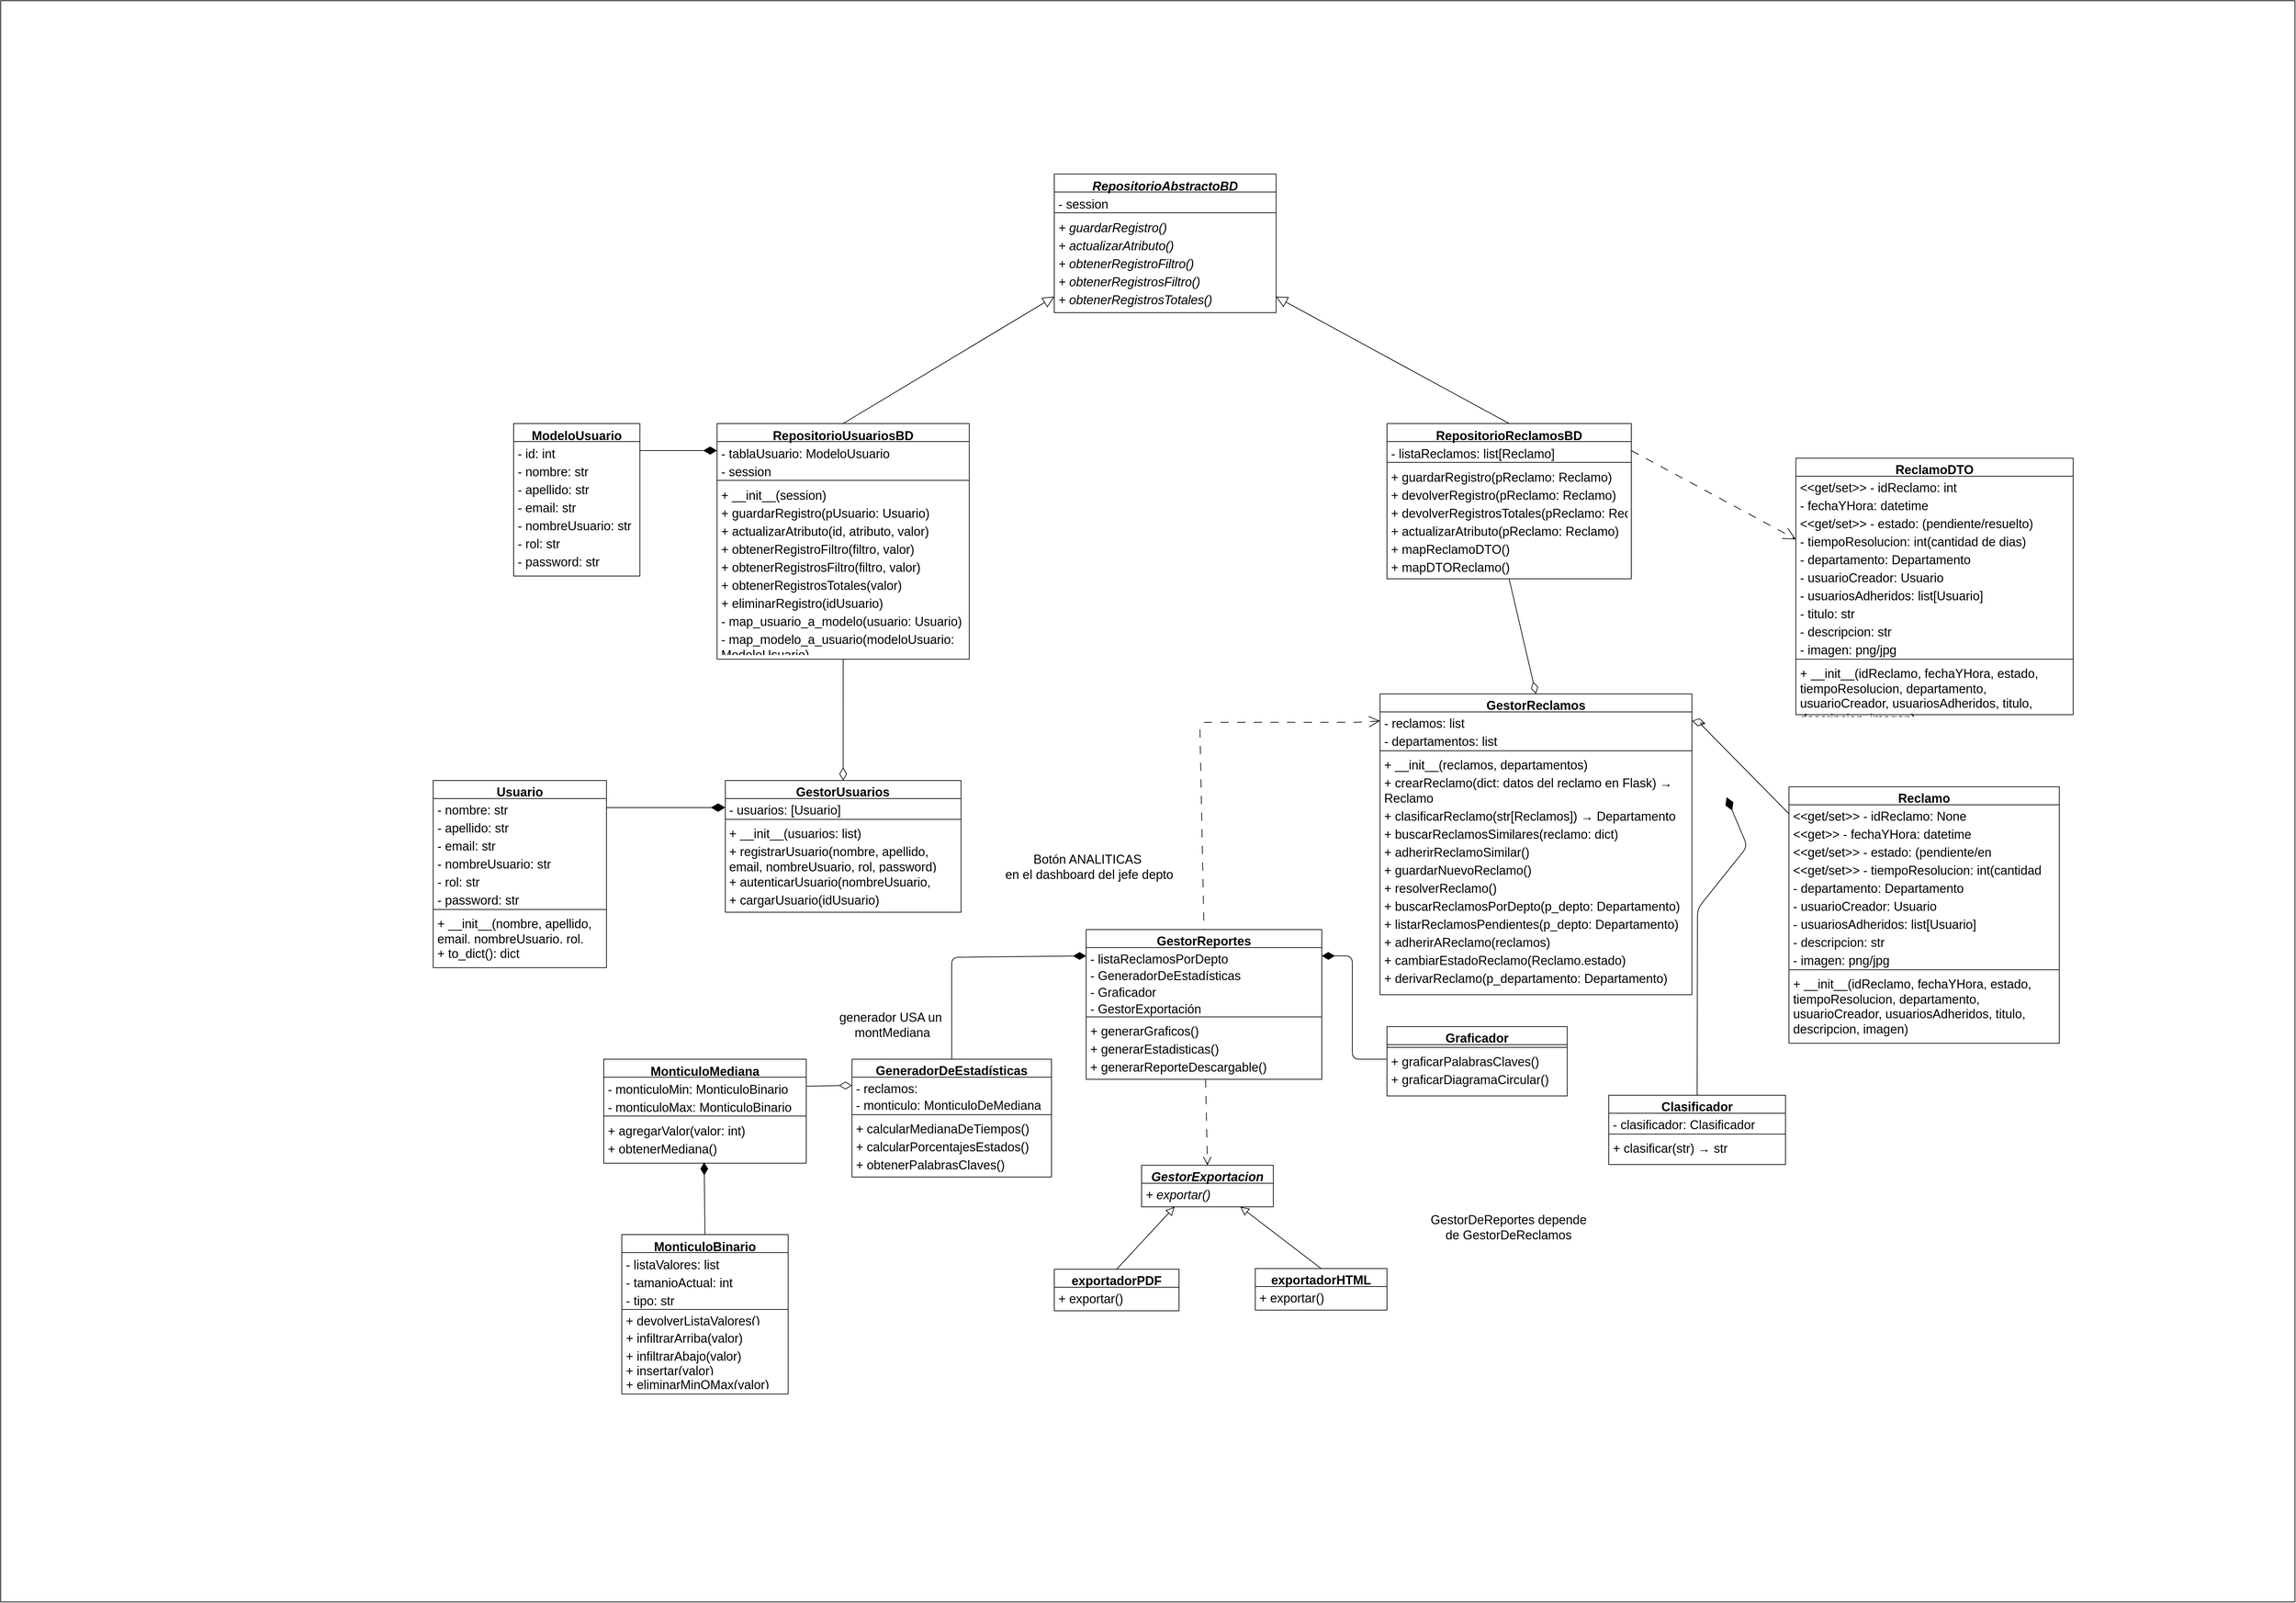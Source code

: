 <mxfile>
    <diagram id="1ZTH_i83KneQO5rUIlxD" name="UML">
        <mxGraphModel dx="3925" dy="2127" grid="1" gridSize="10" guides="1" tooltips="1" connect="1" arrows="1" fold="1" page="1" pageScale="1" pageWidth="1169" pageHeight="827" math="0" shadow="0">
            <root>
                <mxCell id="0"/>
                <mxCell id="1" parent="0"/>
                <mxCell id="xDIs8xR1PkFPaAczHwgp-425" value="" style="rounded=0;whiteSpace=wrap;html=1;movable=0;resizable=0;rotatable=0;deletable=0;editable=0;locked=1;connectable=0;" vertex="1" parent="1">
                    <mxGeometry x="-1060" y="-740" width="3310" height="2310" as="geometry"/>
                </mxCell>
                <mxCell id="28" value="Reclamo" style="swimlane;fontStyle=1;align=center;verticalAlign=top;childLayout=stackLayout;horizontal=1;startSize=26;horizontalStack=0;resizeParent=1;resizeParentMax=0;resizeLast=0;collapsible=1;marginBottom=0;whiteSpace=wrap;html=1;fontSize=18;" parent="1" vertex="1">
                    <mxGeometry x="1520" y="394" width="390" height="370" as="geometry"/>
                </mxCell>
                <mxCell id="29" value="&amp;lt;&amp;lt;get/set&amp;gt;&amp;gt; - idReclamo: None" style="text;strokeColor=none;fillColor=none;align=left;verticalAlign=top;spacingLeft=4;spacingRight=4;overflow=hidden;rotatable=0;points=[[0,0.5],[1,0.5]];portConstraint=eastwest;whiteSpace=wrap;html=1;fontSize=18;" parent="28" vertex="1">
                    <mxGeometry y="26" width="390" height="26" as="geometry"/>
                </mxCell>
                <mxCell id="kI5U5TjTlZsGfMpDTrHy-203" value="&amp;lt;&amp;lt;get&amp;gt;&amp;gt; - fechaYHora: datetime" style="text;strokeColor=none;fillColor=none;align=left;verticalAlign=top;spacingLeft=4;spacingRight=4;overflow=hidden;rotatable=0;points=[[0,0.5],[1,0.5]];portConstraint=eastwest;whiteSpace=wrap;html=1;fontSize=18;" parent="28" vertex="1">
                    <mxGeometry y="52" width="390" height="26" as="geometry"/>
                </mxCell>
                <mxCell id="46" value="&amp;lt;&amp;lt;get/set&amp;gt;&amp;gt; - estado: (pendiente/en proceso/resuelto/inválido)" style="text;strokeColor=none;fillColor=none;align=left;verticalAlign=top;spacingLeft=4;spacingRight=4;overflow=hidden;rotatable=0;points=[[0,0.5],[1,0.5]];portConstraint=eastwest;whiteSpace=wrap;html=1;fontSize=18;" parent="28" vertex="1">
                    <mxGeometry y="78" width="390" height="26" as="geometry"/>
                </mxCell>
                <mxCell id="kI5U5TjTlZsGfMpDTrHy-205" value="&amp;lt;&amp;lt;get/set&amp;gt;&amp;gt; - tiempoResolucion: int(cantidad de dias)" style="text;strokeColor=none;fillColor=none;align=left;verticalAlign=top;spacingLeft=4;spacingRight=4;overflow=hidden;rotatable=0;points=[[0,0.5],[1,0.5]];portConstraint=eastwest;whiteSpace=wrap;html=1;fontSize=18;" parent="28" vertex="1">
                    <mxGeometry y="104" width="390" height="26" as="geometry"/>
                </mxCell>
                <mxCell id="194" value="- departamento: Departamento" style="text;strokeColor=none;fillColor=none;align=left;verticalAlign=top;spacingLeft=4;spacingRight=4;overflow=hidden;rotatable=0;points=[[0,0.5],[1,0.5]];portConstraint=eastwest;whiteSpace=wrap;html=1;fontSize=18;" parent="28" vertex="1">
                    <mxGeometry y="130" width="390" height="26" as="geometry"/>
                </mxCell>
                <mxCell id="45" value="- usuarioCreador: Usuario" style="text;strokeColor=none;fillColor=none;align=left;verticalAlign=top;spacingLeft=4;spacingRight=4;overflow=hidden;rotatable=0;points=[[0,0.5],[1,0.5]];portConstraint=eastwest;whiteSpace=wrap;html=1;fontSize=18;" parent="28" vertex="1">
                    <mxGeometry y="156" width="390" height="26" as="geometry"/>
                </mxCell>
                <mxCell id="30" value="- usuariosAdheridos: list[Usuario]" style="text;strokeColor=none;fillColor=none;align=left;verticalAlign=top;spacingLeft=4;spacingRight=4;overflow=hidden;rotatable=0;points=[[0,0.5],[1,0.5]];portConstraint=eastwest;whiteSpace=wrap;html=1;fontSize=18;" parent="28" vertex="1">
                    <mxGeometry y="182" width="390" height="26" as="geometry"/>
                </mxCell>
                <mxCell id="32" value="- descripcion: str" style="text;strokeColor=none;fillColor=none;align=left;verticalAlign=top;spacingLeft=4;spacingRight=4;overflow=hidden;rotatable=0;points=[[0,0.5],[1,0.5]];portConstraint=eastwest;whiteSpace=wrap;html=1;fontSize=18;" parent="28" vertex="1">
                    <mxGeometry y="208" width="390" height="26" as="geometry"/>
                </mxCell>
                <mxCell id="34" value="- imagen: png/jpg" style="text;strokeColor=none;fillColor=none;align=left;verticalAlign=top;spacingLeft=4;spacingRight=4;overflow=hidden;rotatable=0;points=[[0,0.5],[1,0.5]];portConstraint=eastwest;whiteSpace=wrap;html=1;fontSize=18;" parent="28" vertex="1">
                    <mxGeometry y="234" width="390" height="26" as="geometry"/>
                </mxCell>
                <mxCell id="36" value="" style="line;strokeWidth=1;fillColor=none;align=left;verticalAlign=middle;spacingTop=-1;spacingLeft=3;spacingRight=3;rotatable=0;labelPosition=right;points=[];portConstraint=eastwest;strokeColor=inherit;fontSize=18;" parent="28" vertex="1">
                    <mxGeometry y="260" width="390" height="8" as="geometry"/>
                </mxCell>
                <mxCell id="314" value="+ __init__(idReclamo, fechaYHora, estado, tiempoResolucion, departamento, usuarioCreador, usuariosAdheridos, titulo, descripcion, imagen)" style="text;strokeColor=none;fillColor=none;align=left;verticalAlign=top;spacingLeft=4;spacingRight=4;overflow=hidden;rotatable=0;points=[[0,0.5],[1,0.5]];portConstraint=eastwest;whiteSpace=wrap;html=1;fontSize=18;" parent="28" vertex="1">
                    <mxGeometry y="268" width="390" height="102" as="geometry"/>
                </mxCell>
                <mxCell id="82" style="html=1;endArrow=diamondThin;endFill=1;endSize=18;exitX=0.5;exitY=0;exitDx=0;exitDy=0;fontSize=18;" parent="1" source="47" edge="1">
                    <mxGeometry relative="1" as="geometry">
                        <Array as="points">
                            <mxPoint x="1388" y="570"/>
                            <mxPoint x="1460" y="480"/>
                        </Array>
                        <mxPoint x="1430" y="409" as="targetPoint"/>
                        <mxPoint x="1270" y="730" as="sourcePoint"/>
                    </mxGeometry>
                </mxCell>
                <mxCell id="47" value="Clasificador" style="swimlane;fontStyle=1;align=center;verticalAlign=top;childLayout=stackLayout;horizontal=1;startSize=26;horizontalStack=0;resizeParent=1;resizeParentMax=0;resizeLast=0;collapsible=1;marginBottom=0;whiteSpace=wrap;html=1;fontSize=18;" parent="1" vertex="1">
                    <mxGeometry x="1260" y="839" width="255" height="100" as="geometry"/>
                </mxCell>
                <mxCell id="49" value="&lt;span style=&quot;color: rgb(0, 0, 0); text-wrap-mode: nowrap;&quot;&gt;- clasificador: Clasificador&lt;/span&gt;" style="text;strokeColor=none;fillColor=none;align=left;verticalAlign=top;spacingLeft=4;spacingRight=4;overflow=hidden;rotatable=0;points=[[0,0.5],[1,0.5]];portConstraint=eastwest;whiteSpace=wrap;html=1;fontSize=18;" parent="47" vertex="1">
                    <mxGeometry y="26" width="255" height="26" as="geometry"/>
                </mxCell>
                <mxCell id="48" value="" style="line;strokeWidth=1;fillColor=none;align=left;verticalAlign=middle;spacingTop=-1;spacingLeft=3;spacingRight=3;rotatable=0;labelPosition=right;points=[];portConstraint=eastwest;strokeColor=inherit;fontSize=18;" parent="47" vertex="1">
                    <mxGeometry y="52" width="255" height="8" as="geometry"/>
                </mxCell>
                <mxCell id="50" value="+ clasificar(str)&amp;nbsp;→ str" style="text;strokeColor=none;fillColor=none;align=left;verticalAlign=top;spacingLeft=4;spacingRight=4;overflow=hidden;rotatable=0;points=[[0,0.5],[1,0.5]];portConstraint=eastwest;whiteSpace=wrap;html=1;fontSize=18;" parent="47" vertex="1">
                    <mxGeometry y="60" width="255" height="40" as="geometry"/>
                </mxCell>
                <mxCell id="58" value="Gestor&lt;span style=&quot;background-color: transparent;&quot;&gt;Reclamos&lt;/span&gt;" style="swimlane;fontStyle=1;align=center;verticalAlign=top;childLayout=stackLayout;horizontal=1;startSize=26;horizontalStack=0;resizeParent=1;resizeParentMax=0;resizeLast=0;collapsible=1;marginBottom=0;whiteSpace=wrap;html=1;fontSize=18;" parent="1" vertex="1">
                    <mxGeometry x="930" y="260" width="450" height="434" as="geometry"/>
                </mxCell>
                <mxCell id="60" value="- reclamos: list" style="text;strokeColor=none;fillColor=none;align=left;verticalAlign=top;spacingLeft=4;spacingRight=4;overflow=hidden;rotatable=0;points=[[0,0.5],[1,0.5]];portConstraint=eastwest;whiteSpace=wrap;html=1;fontSize=18;" parent="58" vertex="1">
                    <mxGeometry y="26" width="450" height="26" as="geometry"/>
                </mxCell>
                <mxCell id="61" value="- departamentos: list" style="text;strokeColor=none;fillColor=none;align=left;verticalAlign=top;spacingLeft=4;spacingRight=4;overflow=hidden;rotatable=0;points=[[0,0.5],[1,0.5]];portConstraint=eastwest;whiteSpace=wrap;html=1;fontSize=18;" parent="58" vertex="1">
                    <mxGeometry y="52" width="450" height="26" as="geometry"/>
                </mxCell>
                <mxCell id="62" value="" style="line;strokeWidth=1;fillColor=none;align=left;verticalAlign=middle;spacingTop=-1;spacingLeft=3;spacingRight=3;rotatable=0;labelPosition=right;points=[];portConstraint=eastwest;strokeColor=inherit;fontSize=18;" parent="58" vertex="1">
                    <mxGeometry y="78" width="450" height="8" as="geometry"/>
                </mxCell>
                <mxCell id="313" value="+ __init__(reclamos, departamentos)" style="text;strokeColor=none;fillColor=none;align=left;verticalAlign=top;spacingLeft=4;spacingRight=4;overflow=hidden;rotatable=0;points=[[0,0.5],[1,0.5]];portConstraint=eastwest;whiteSpace=wrap;html=1;fontSize=18;" parent="58" vertex="1">
                    <mxGeometry y="86" width="450" height="26" as="geometry"/>
                </mxCell>
                <mxCell id="107" value="+ crearReclamo(dict: datos del reclamo en Flask)&amp;nbsp;&lt;span style=&quot;color: rgb(0, 0, 0);&quot;&gt;→ Reclamo&lt;/span&gt;" style="text;strokeColor=none;fillColor=none;align=left;verticalAlign=top;spacingLeft=4;spacingRight=4;overflow=hidden;rotatable=0;points=[[0,0.5],[1,0.5]];portConstraint=eastwest;whiteSpace=wrap;html=1;fontSize=18;" parent="58" vertex="1">
                    <mxGeometry y="112" width="450" height="48" as="geometry"/>
                </mxCell>
                <mxCell id="65" value="+ clasificarReclamo(str[Reclamos])&amp;nbsp;&lt;span style=&quot;color: rgb(0, 0, 0);&quot;&gt;→&amp;nbsp;Departamento&lt;/span&gt;" style="text;strokeColor=none;fillColor=none;align=left;verticalAlign=top;spacingLeft=4;spacingRight=4;overflow=hidden;rotatable=0;points=[[0,0.5],[1,0.5]];portConstraint=eastwest;whiteSpace=wrap;html=1;fontSize=18;" parent="58" vertex="1">
                    <mxGeometry y="160" width="450" height="26" as="geometry"/>
                </mxCell>
                <mxCell id="148" value="+ buscarReclamosSimilares(reclamo: dict)" style="text;strokeColor=none;fillColor=none;align=left;verticalAlign=top;spacingLeft=4;spacingRight=4;overflow=hidden;rotatable=0;points=[[0,0.5],[1,0.5]];portConstraint=eastwest;whiteSpace=wrap;html=1;fontSize=18;" parent="58" vertex="1">
                    <mxGeometry y="186" width="450" height="26" as="geometry"/>
                </mxCell>
                <mxCell id="199" value="+ adherirReclamoSimilar()" style="text;strokeColor=none;fillColor=none;align=left;verticalAlign=top;spacingLeft=4;spacingRight=4;overflow=hidden;rotatable=0;points=[[0,0.5],[1,0.5]];portConstraint=eastwest;whiteSpace=wrap;html=1;fontSize=18;" parent="58" vertex="1">
                    <mxGeometry y="212" width="450" height="26" as="geometry"/>
                </mxCell>
                <mxCell id="200" value="+ guardarNuevoReclamo()" style="text;strokeColor=none;fillColor=none;align=left;verticalAlign=top;spacingLeft=4;spacingRight=4;overflow=hidden;rotatable=0;points=[[0,0.5],[1,0.5]];portConstraint=eastwest;whiteSpace=wrap;html=1;fontSize=18;" parent="58" vertex="1">
                    <mxGeometry y="238" width="450" height="26" as="geometry"/>
                </mxCell>
                <mxCell id="23" value="+ resolverReclamo()" style="text;strokeColor=none;fillColor=none;align=left;verticalAlign=top;spacingLeft=4;spacingRight=4;overflow=hidden;rotatable=0;points=[[0,0.5],[1,0.5]];portConstraint=eastwest;whiteSpace=wrap;html=1;fontSize=18;" parent="58" vertex="1">
                    <mxGeometry y="264" width="450" height="26" as="geometry"/>
                </mxCell>
                <mxCell id="146" value="+ buscarReclamosPorDepto(p_depto: Departamento)" style="text;strokeColor=none;fillColor=none;align=left;verticalAlign=top;spacingLeft=4;spacingRight=4;overflow=hidden;rotatable=0;points=[[0,0.5],[1,0.5]];portConstraint=eastwest;whiteSpace=wrap;html=1;fontSize=18;" parent="58" vertex="1">
                    <mxGeometry y="290" width="450" height="26" as="geometry"/>
                </mxCell>
                <mxCell id="147" value="+ listarReclamosPendientes(p_depto: Departamento)" style="text;strokeColor=none;fillColor=none;align=left;verticalAlign=top;spacingLeft=4;spacingRight=4;overflow=hidden;rotatable=0;points=[[0,0.5],[1,0.5]];portConstraint=eastwest;whiteSpace=wrap;html=1;fontSize=18;" parent="58" vertex="1">
                    <mxGeometry y="316" width="450" height="26" as="geometry"/>
                </mxCell>
                <mxCell id="149" value="+ adherirAReclamo(reclamos)" style="text;strokeColor=none;fillColor=none;align=left;verticalAlign=top;spacingLeft=4;spacingRight=4;overflow=hidden;rotatable=0;points=[[0,0.5],[1,0.5]];portConstraint=eastwest;whiteSpace=wrap;html=1;fontSize=18;" parent="58" vertex="1">
                    <mxGeometry y="342" width="450" height="26" as="geometry"/>
                </mxCell>
                <mxCell id="150" value="+ cambiarEstadoReclamo(Reclamo.estado)" style="text;strokeColor=none;fillColor=none;align=left;verticalAlign=top;spacingLeft=4;spacingRight=4;overflow=hidden;rotatable=0;points=[[0,0.5],[1,0.5]];portConstraint=eastwest;whiteSpace=wrap;html=1;fontSize=18;" parent="58" vertex="1">
                    <mxGeometry y="368" width="450" height="26" as="geometry"/>
                </mxCell>
                <mxCell id="151" value="+ derivarReclamo(p_departamento: Departamento)" style="text;strokeColor=none;fillColor=none;align=left;verticalAlign=top;spacingLeft=4;spacingRight=4;overflow=hidden;rotatable=0;points=[[0,0.5],[1,0.5]];portConstraint=eastwest;whiteSpace=wrap;html=1;fontSize=18;" parent="58" vertex="1">
                    <mxGeometry y="394" width="450" height="40" as="geometry"/>
                </mxCell>
                <mxCell id="75" style="edgeStyle=none;html=1;exitX=0;exitY=0.5;exitDx=0;exitDy=0;entryX=1;entryY=0.5;entryDx=0;entryDy=0;endArrow=diamondThin;endFill=0;endSize=17;fontSize=18;" parent="1" source="29" target="60" edge="1">
                    <mxGeometry relative="1" as="geometry">
                        <mxPoint x="920" y="437" as="targetPoint"/>
                        <Array as="points">
                            <mxPoint x="1390" y="301"/>
                        </Array>
                    </mxGeometry>
                </mxCell>
                <mxCell id="300" style="edgeStyle=none;html=1;exitX=0.5;exitY=0;exitDx=0;exitDy=0;entryX=0.25;entryY=1;entryDx=0;entryDy=0;endArrow=block;endFill=0;endSize=10;fontSize=18;" parent="1" source="87" target="295" edge="1">
                    <mxGeometry relative="1" as="geometry"/>
                </mxCell>
                <mxCell id="87" value="exportadorPDF" style="swimlane;fontStyle=1;align=center;verticalAlign=top;childLayout=stackLayout;horizontal=1;startSize=26;horizontalStack=0;resizeParent=1;resizeParentMax=0;resizeLast=0;collapsible=1;marginBottom=0;whiteSpace=wrap;html=1;fontSize=18;" parent="1" vertex="1">
                    <mxGeometry x="460" y="1090" width="180" height="60" as="geometry">
                        <mxRectangle x="600" y="1180" width="120" height="30" as="alternateBounds"/>
                    </mxGeometry>
                </mxCell>
                <mxCell id="196" value="+ exportar()" style="text;strokeColor=none;fillColor=none;align=left;verticalAlign=top;spacingLeft=4;spacingRight=4;overflow=hidden;rotatable=0;points=[[0,0.5],[1,0.5]];portConstraint=eastwest;whiteSpace=wrap;html=1;fontSize=18;" parent="87" vertex="1">
                    <mxGeometry y="26" width="180" height="34" as="geometry"/>
                </mxCell>
                <mxCell id="108" value="GestorUsuarios" style="swimlane;fontStyle=1;align=center;verticalAlign=top;childLayout=stackLayout;horizontal=1;startSize=26;horizontalStack=0;resizeParent=1;resizeParentMax=0;resizeLast=0;collapsible=1;marginBottom=0;whiteSpace=wrap;html=1;fontSize=18;fontColor=#000000;" parent="1" vertex="1">
                    <mxGeometry x="-14.54" y="385" width="340" height="190" as="geometry"/>
                </mxCell>
                <mxCell id="145" value="- usuarios: [Usuario]" style="text;strokeColor=none;fillColor=none;align=left;verticalAlign=top;spacingLeft=4;spacingRight=4;overflow=hidden;rotatable=0;points=[[0,0.5],[1,0.5]];portConstraint=eastwest;whiteSpace=wrap;html=1;fontSize=18;fontColor=#000000;" parent="108" vertex="1">
                    <mxGeometry y="26" width="340" height="26" as="geometry"/>
                </mxCell>
                <mxCell id="116" value="" style="line;strokeWidth=1;fillColor=none;align=left;verticalAlign=middle;spacingTop=-1;spacingLeft=3;spacingRight=3;rotatable=0;labelPosition=right;points=[];portConstraint=eastwest;strokeColor=inherit;fontSize=18;fontColor=#000000;" parent="108" vertex="1">
                    <mxGeometry y="52" width="340" height="8" as="geometry"/>
                </mxCell>
                <mxCell id="307" value="+ __init__(usuarios: list)" style="text;strokeColor=none;fillColor=none;align=left;verticalAlign=top;spacingLeft=4;spacingRight=4;overflow=hidden;rotatable=0;points=[[0,0.5],[1,0.5]];portConstraint=eastwest;whiteSpace=wrap;html=1;fontSize=18;fontColor=#000000;" parent="108" vertex="1">
                    <mxGeometry y="60" width="340" height="26" as="geometry"/>
                </mxCell>
                <mxCell id="63" value="&lt;font&gt;+ registrarUsuario(&lt;font&gt;nombre, apellido, email, nombreUsuario, rol, password&lt;/font&gt;)&lt;/font&gt;" style="text;strokeColor=none;fillColor=none;align=left;verticalAlign=top;spacingLeft=4;spacingRight=4;overflow=hidden;rotatable=0;points=[[0,0.5],[1,0.5]];portConstraint=eastwest;whiteSpace=wrap;html=1;fontSize=18;fontColor=#000000;" parent="108" vertex="1">
                    <mxGeometry y="86" width="340" height="44" as="geometry"/>
                </mxCell>
                <mxCell id="fGQp2ewcUYgNPulvZ5V9-141" value="+ autenticarUsuario(nombreUsuario, password)" style="text;strokeColor=none;fillColor=none;align=left;verticalAlign=top;spacingLeft=4;spacingRight=4;overflow=hidden;rotatable=0;points=[[0,0.5],[1,0.5]];portConstraint=eastwest;whiteSpace=wrap;html=1;fontSize=18;fontColor=#000000;" parent="108" vertex="1">
                    <mxGeometry y="130" width="340" height="26" as="geometry"/>
                </mxCell>
                <mxCell id="64" value="+ cargarUsuario(idUsuario)" style="text;strokeColor=none;fillColor=none;align=left;verticalAlign=top;spacingLeft=4;spacingRight=4;overflow=hidden;rotatable=0;points=[[0,0.5],[1,0.5]];portConstraint=eastwest;whiteSpace=wrap;html=1;fontSize=18;fontColor=#000000;" parent="108" vertex="1">
                    <mxGeometry y="156" width="340" height="34" as="geometry"/>
                </mxCell>
                <mxCell id="301" style="edgeStyle=none;html=1;exitX=0.5;exitY=0;exitDx=0;exitDy=0;entryX=0.75;entryY=1;entryDx=0;entryDy=0;endArrow=block;endFill=0;endSize=10;fontSize=18;" parent="1" source="174" target="295" edge="1">
                    <mxGeometry relative="1" as="geometry"/>
                </mxCell>
                <mxCell id="174" value="exportadorHTML" style="swimlane;fontStyle=1;align=center;verticalAlign=top;childLayout=stackLayout;horizontal=1;startSize=26;horizontalStack=0;resizeParent=1;resizeParentMax=0;resizeLast=0;collapsible=1;marginBottom=0;whiteSpace=wrap;html=1;fontSize=18;" parent="1" vertex="1">
                    <mxGeometry x="750" y="1089" width="190" height="60" as="geometry"/>
                </mxCell>
                <mxCell id="178" value="+ exportar()" style="text;strokeColor=none;fillColor=none;align=left;verticalAlign=top;spacingLeft=4;spacingRight=4;overflow=hidden;rotatable=0;points=[[0,0.5],[1,0.5]];portConstraint=eastwest;whiteSpace=wrap;html=1;fontSize=18;" parent="174" vertex="1">
                    <mxGeometry y="26" width="190" height="34" as="geometry"/>
                </mxCell>
                <mxCell id="184" value="&lt;div&gt;&lt;font style=&quot;color: rgb(0, 0, 0);&quot;&gt;GestorDeReportes depende&lt;/font&gt;&lt;/div&gt;&lt;div&gt;&lt;font style=&quot;color: rgb(0, 0, 0);&quot;&gt;de GestorDeReclamos&lt;/font&gt;&lt;/div&gt;" style="text;html=1;align=center;verticalAlign=middle;resizable=0;points=[];autosize=1;strokeColor=none;fillColor=none;fontSize=18;" parent="1" vertex="1">
                    <mxGeometry x="990" y="1000" width="250" height="60" as="geometry"/>
                </mxCell>
                <mxCell id="299" style="edgeStyle=none;html=1;entryX=0.5;entryY=0;entryDx=0;entryDy=0;dashed=1;dashPattern=12 12;endArrow=open;endFill=0;endSize=10;fontSize=18;" parent="1" source="G1BUQg5U7qSmdYVr7Qr_-203" target="295" edge="1">
                    <mxGeometry relative="1" as="geometry"/>
                </mxCell>
                <mxCell id="G1BUQg5U7qSmdYVr7Qr_-203" value="GestorReportes" style="swimlane;fontStyle=1;align=center;verticalAlign=top;childLayout=stackLayout;horizontal=1;startSize=26;horizontalStack=0;resizeParent=1;resizeParentMax=0;resizeLast=0;collapsible=1;marginBottom=0;whiteSpace=wrap;html=1;fontSize=18;" parent="1" vertex="1">
                    <mxGeometry x="506" y="600" width="340" height="216" as="geometry"/>
                </mxCell>
                <mxCell id="377" value="- listaReclamosPorDepto" style="text;strokeColor=none;fillColor=none;align=left;verticalAlign=top;spacingLeft=4;spacingRight=4;overflow=hidden;rotatable=0;points=[[0,0.5],[1,0.5]];portConstraint=eastwest;whiteSpace=wrap;html=1;fontSize=18;" parent="G1BUQg5U7qSmdYVr7Qr_-203" vertex="1">
                    <mxGeometry y="26" width="340" height="24" as="geometry"/>
                </mxCell>
                <mxCell id="G1BUQg5U7qSmdYVr7Qr_-204" value="- GeneradorDeEstadísticas" style="text;strokeColor=none;fillColor=none;align=left;verticalAlign=top;spacingLeft=4;spacingRight=4;overflow=hidden;rotatable=0;points=[[0,0.5],[1,0.5]];portConstraint=eastwest;whiteSpace=wrap;html=1;fontSize=18;" parent="G1BUQg5U7qSmdYVr7Qr_-203" vertex="1">
                    <mxGeometry y="50" width="340" height="24" as="geometry"/>
                </mxCell>
                <mxCell id="374" value="- Graficador" style="text;strokeColor=none;fillColor=none;align=left;verticalAlign=top;spacingLeft=4;spacingRight=4;overflow=hidden;rotatable=0;points=[[0,0.5],[1,0.5]];portConstraint=eastwest;whiteSpace=wrap;html=1;fontSize=18;" parent="G1BUQg5U7qSmdYVr7Qr_-203" vertex="1">
                    <mxGeometry y="74" width="340" height="24" as="geometry"/>
                </mxCell>
                <mxCell id="375" value="- GestorExportación" style="text;strokeColor=none;fillColor=none;align=left;verticalAlign=top;spacingLeft=4;spacingRight=4;overflow=hidden;rotatable=0;points=[[0,0.5],[1,0.5]];portConstraint=eastwest;whiteSpace=wrap;html=1;fontSize=18;" parent="G1BUQg5U7qSmdYVr7Qr_-203" vertex="1">
                    <mxGeometry y="98" width="340" height="24" as="geometry"/>
                </mxCell>
                <mxCell id="371" value="" style="line;strokeWidth=1;fillColor=none;align=left;verticalAlign=middle;spacingTop=-1;spacingLeft=3;spacingRight=3;rotatable=0;labelPosition=right;points=[];portConstraint=eastwest;strokeColor=inherit;fontSize=18;" parent="G1BUQg5U7qSmdYVr7Qr_-203" vertex="1">
                    <mxGeometry y="122" width="340" height="8" as="geometry"/>
                </mxCell>
                <mxCell id="G1BUQg5U7qSmdYVr7Qr_-205" value="+ generarGraficos()" style="text;strokeColor=none;fillColor=none;align=left;verticalAlign=top;spacingLeft=4;spacingRight=4;overflow=hidden;rotatable=0;points=[[0,0.5],[1,0.5]];portConstraint=eastwest;whiteSpace=wrap;html=1;fontSize=18;" parent="G1BUQg5U7qSmdYVr7Qr_-203" vertex="1">
                    <mxGeometry y="130" width="340" height="26" as="geometry"/>
                </mxCell>
                <mxCell id="xDIs8xR1PkFPaAczHwgp-426" value="+ generarEstadisticas()" style="text;strokeColor=none;fillColor=none;align=left;verticalAlign=top;spacingLeft=4;spacingRight=4;overflow=hidden;rotatable=0;points=[[0,0.5],[1,0.5]];portConstraint=eastwest;whiteSpace=wrap;html=1;fontSize=18;" vertex="1" parent="G1BUQg5U7qSmdYVr7Qr_-203">
                    <mxGeometry y="156" width="340" height="26" as="geometry"/>
                </mxCell>
                <mxCell id="26" value="+ generarReporteDescargable()" style="text;strokeColor=none;fillColor=none;align=left;verticalAlign=top;spacingLeft=4;spacingRight=4;overflow=hidden;rotatable=0;points=[[0,0.5],[1,0.5]];portConstraint=eastwest;whiteSpace=wrap;html=1;fontSize=18;" parent="G1BUQg5U7qSmdYVr7Qr_-203" vertex="1">
                    <mxGeometry y="182" width="340" height="34" as="geometry"/>
                </mxCell>
                <mxCell id="209" value="ModeloUsuario" style="swimlane;fontStyle=1;align=center;verticalAlign=top;childLayout=stackLayout;horizontal=1;startSize=26;horizontalStack=0;resizeParent=1;resizeLast=0;collapsible=1;marginBottom=0;rounded=0;shadow=0;strokeWidth=1;fontSize=18;" parent="1" vertex="1">
                    <mxGeometry x="-320" y="-130" width="182.19" height="220" as="geometry">
                        <mxRectangle x="550" y="140" width="160" height="26" as="alternateBounds"/>
                    </mxGeometry>
                </mxCell>
                <mxCell id="xDIs8xR1PkFPaAczHwgp-414" value="- id: int" style="text;align=left;verticalAlign=top;spacingLeft=4;spacingRight=4;overflow=hidden;rotatable=0;points=[[0,0.5],[1,0.5]];portConstraint=eastwest;rounded=0;shadow=0;html=0;fontSize=18;" vertex="1" parent="209">
                    <mxGeometry y="26" width="182.19" height="26" as="geometry"/>
                </mxCell>
                <mxCell id="210" value="    - nombre: str&#xa;" style="text;align=left;verticalAlign=top;spacingLeft=4;spacingRight=4;overflow=hidden;rotatable=0;points=[[0,0.5],[1,0.5]];portConstraint=eastwest;rounded=0;shadow=0;html=0;fontSize=18;" parent="209" vertex="1">
                    <mxGeometry y="52" width="182.19" height="26" as="geometry"/>
                </mxCell>
                <mxCell id="211" value="    - apellido: str&#xa;" style="text;align=left;verticalAlign=top;spacingLeft=4;spacingRight=4;overflow=hidden;rotatable=0;points=[[0,0.5],[1,0.5]];portConstraint=eastwest;rounded=0;shadow=0;html=0;fontSize=18;" parent="209" vertex="1">
                    <mxGeometry y="78" width="182.19" height="26" as="geometry"/>
                </mxCell>
                <mxCell id="212" value="    - email: str&#xa;" style="text;align=left;verticalAlign=top;spacingLeft=4;spacingRight=4;overflow=hidden;rotatable=0;points=[[0,0.5],[1,0.5]];portConstraint=eastwest;rounded=0;shadow=0;html=0;fontSize=18;" parent="209" vertex="1">
                    <mxGeometry y="104" width="182.19" height="26" as="geometry"/>
                </mxCell>
                <mxCell id="213" value="    - nombreUsuario: str&#xa;" style="text;align=left;verticalAlign=top;spacingLeft=4;spacingRight=4;overflow=hidden;rotatable=0;points=[[0,0.5],[1,0.5]];portConstraint=eastwest;rounded=0;shadow=0;html=0;fontSize=18;" parent="209" vertex="1">
                    <mxGeometry y="130" width="182.19" height="26" as="geometry"/>
                </mxCell>
                <mxCell id="214" value="- rol: str" style="text;align=left;verticalAlign=top;spacingLeft=4;spacingRight=4;overflow=hidden;rotatable=0;points=[[0,0.5],[1,0.5]];portConstraint=eastwest;rounded=0;shadow=0;html=0;fontSize=18;" parent="209" vertex="1">
                    <mxGeometry y="156" width="182.19" height="26" as="geometry"/>
                </mxCell>
                <mxCell id="215" value="- password: str" style="text;align=left;verticalAlign=top;spacingLeft=4;spacingRight=4;overflow=hidden;rotatable=0;points=[[0,0.5],[1,0.5]];portConstraint=eastwest;rounded=0;shadow=0;html=0;fontSize=18;" parent="209" vertex="1">
                    <mxGeometry y="182" width="182.19" height="26" as="geometry"/>
                </mxCell>
                <mxCell id="00pI7GEYq_YeTmKj14X2-226" value="ReclamoDTO" style="swimlane;fontStyle=1;align=center;verticalAlign=top;childLayout=stackLayout;horizontal=1;startSize=26;horizontalStack=0;resizeParent=1;resizeParentMax=0;resizeLast=0;collapsible=1;marginBottom=0;whiteSpace=wrap;html=1;fontSize=18;" parent="1" vertex="1">
                    <mxGeometry x="1530" y="-80" width="400" height="370" as="geometry"/>
                </mxCell>
                <mxCell id="00pI7GEYq_YeTmKj14X2-227" value="&amp;lt;&amp;lt;get/set&amp;gt;&amp;gt; - idReclamo: int" style="text;strokeColor=none;fillColor=none;align=left;verticalAlign=top;spacingLeft=4;spacingRight=4;overflow=hidden;rotatable=0;points=[[0,0.5],[1,0.5]];portConstraint=eastwest;whiteSpace=wrap;html=1;fontSize=18;" parent="00pI7GEYq_YeTmKj14X2-226" vertex="1">
                    <mxGeometry y="26" width="400" height="26" as="geometry"/>
                </mxCell>
                <mxCell id="00pI7GEYq_YeTmKj14X2-228" value="- fechaYHora: datetime" style="text;strokeColor=none;fillColor=none;align=left;verticalAlign=top;spacingLeft=4;spacingRight=4;overflow=hidden;rotatable=0;points=[[0,0.5],[1,0.5]];portConstraint=eastwest;whiteSpace=wrap;html=1;fontSize=18;" parent="00pI7GEYq_YeTmKj14X2-226" vertex="1">
                    <mxGeometry y="52" width="400" height="26" as="geometry"/>
                </mxCell>
                <mxCell id="00pI7GEYq_YeTmKj14X2-229" value="&amp;lt;&amp;lt;get/set&amp;gt;&amp;gt; - estado: (pendiente/resuelto)" style="text;strokeColor=none;fillColor=none;align=left;verticalAlign=top;spacingLeft=4;spacingRight=4;overflow=hidden;rotatable=0;points=[[0,0.5],[1,0.5]];portConstraint=eastwest;whiteSpace=wrap;html=1;fontSize=18;" parent="00pI7GEYq_YeTmKj14X2-226" vertex="1">
                    <mxGeometry y="78" width="400" height="26" as="geometry"/>
                </mxCell>
                <mxCell id="00pI7GEYq_YeTmKj14X2-230" value="- tiempoResolucion: int(cantidad de dias)" style="text;strokeColor=none;fillColor=none;align=left;verticalAlign=top;spacingLeft=4;spacingRight=4;overflow=hidden;rotatable=0;points=[[0,0.5],[1,0.5]];portConstraint=eastwest;whiteSpace=wrap;html=1;fontSize=18;" parent="00pI7GEYq_YeTmKj14X2-226" vertex="1">
                    <mxGeometry y="104" width="400" height="26" as="geometry"/>
                </mxCell>
                <mxCell id="00pI7GEYq_YeTmKj14X2-231" value="- departamento: Departamento" style="text;strokeColor=none;fillColor=none;align=left;verticalAlign=top;spacingLeft=4;spacingRight=4;overflow=hidden;rotatable=0;points=[[0,0.5],[1,0.5]];portConstraint=eastwest;whiteSpace=wrap;html=1;fontSize=18;" parent="00pI7GEYq_YeTmKj14X2-226" vertex="1">
                    <mxGeometry y="130" width="400" height="26" as="geometry"/>
                </mxCell>
                <mxCell id="00pI7GEYq_YeTmKj14X2-232" value="- usuarioCreador: Usuario" style="text;strokeColor=none;fillColor=none;align=left;verticalAlign=top;spacingLeft=4;spacingRight=4;overflow=hidden;rotatable=0;points=[[0,0.5],[1,0.5]];portConstraint=eastwest;whiteSpace=wrap;html=1;fontSize=18;" parent="00pI7GEYq_YeTmKj14X2-226" vertex="1">
                    <mxGeometry y="156" width="400" height="26" as="geometry"/>
                </mxCell>
                <mxCell id="00pI7GEYq_YeTmKj14X2-233" value="- usuariosAdheridos: list[Usuario]" style="text;strokeColor=none;fillColor=none;align=left;verticalAlign=top;spacingLeft=4;spacingRight=4;overflow=hidden;rotatable=0;points=[[0,0.5],[1,0.5]];portConstraint=eastwest;whiteSpace=wrap;html=1;fontSize=18;" parent="00pI7GEYq_YeTmKj14X2-226" vertex="1">
                    <mxGeometry y="182" width="400" height="26" as="geometry"/>
                </mxCell>
                <mxCell id="00pI7GEYq_YeTmKj14X2-234" value="- titulo: str" style="text;strokeColor=none;fillColor=none;align=left;verticalAlign=top;spacingLeft=4;spacingRight=4;overflow=hidden;rotatable=0;points=[[0,0.5],[1,0.5]];portConstraint=eastwest;whiteSpace=wrap;html=1;fontSize=18;" parent="00pI7GEYq_YeTmKj14X2-226" vertex="1">
                    <mxGeometry y="208" width="400" height="26" as="geometry"/>
                </mxCell>
                <mxCell id="00pI7GEYq_YeTmKj14X2-235" value="- descripcion: str" style="text;strokeColor=none;fillColor=none;align=left;verticalAlign=top;spacingLeft=4;spacingRight=4;overflow=hidden;rotatable=0;points=[[0,0.5],[1,0.5]];portConstraint=eastwest;whiteSpace=wrap;html=1;fontSize=18;" parent="00pI7GEYq_YeTmKj14X2-226" vertex="1">
                    <mxGeometry y="234" width="400" height="26" as="geometry"/>
                </mxCell>
                <mxCell id="00pI7GEYq_YeTmKj14X2-236" value="- imagen: png/jpg" style="text;strokeColor=none;fillColor=none;align=left;verticalAlign=top;spacingLeft=4;spacingRight=4;overflow=hidden;rotatable=0;points=[[0,0.5],[1,0.5]];portConstraint=eastwest;whiteSpace=wrap;html=1;fontSize=18;" parent="00pI7GEYq_YeTmKj14X2-226" vertex="1">
                    <mxGeometry y="260" width="400" height="26" as="geometry"/>
                </mxCell>
                <mxCell id="00pI7GEYq_YeTmKj14X2-237" value="" style="line;strokeWidth=1;fillColor=none;align=left;verticalAlign=middle;spacingTop=-1;spacingLeft=3;spacingRight=3;rotatable=0;labelPosition=right;points=[];portConstraint=eastwest;strokeColor=inherit;fontSize=18;" parent="00pI7GEYq_YeTmKj14X2-226" vertex="1">
                    <mxGeometry y="286" width="400" height="8" as="geometry"/>
                </mxCell>
                <mxCell id="316" value="+ __init__(idReclamo, fechaYHora, estado, tiempoResolucion, departamento, usuarioCreador, usuariosAdheridos, titulo, descripcion, imagen)" style="text;strokeColor=none;fillColor=none;align=left;verticalAlign=top;spacingLeft=4;spacingRight=4;overflow=hidden;rotatable=0;points=[[0,0.5],[1,0.5]];portConstraint=eastwest;whiteSpace=wrap;html=1;fontSize=18;" parent="00pI7GEYq_YeTmKj14X2-226" vertex="1">
                    <mxGeometry y="294" width="400" height="76" as="geometry"/>
                </mxCell>
                <mxCell id="233" style="edgeStyle=none;html=1;exitX=1;exitY=0.5;exitDx=0;exitDy=0;entryX=0;entryY=0.5;entryDx=0;entryDy=0;endArrow=diamondThin;endFill=1;endSize=18;fontSize=18;" parent="1" source="FKitiWgQfBLCDOPJjMPu-228" target="145" edge="1">
                    <mxGeometry relative="1" as="geometry">
                        <Array as="points">
                            <mxPoint x="-100" y="424"/>
                        </Array>
                        <mxPoint x="290" y="97" as="targetPoint"/>
                    </mxGeometry>
                </mxCell>
                <mxCell id="FKitiWgQfBLCDOPJjMPu-226" value="&lt;font style=&quot;color: rgb(0, 0, 0);&quot;&gt;Usuario&lt;/font&gt;" style="swimlane;fontStyle=1;align=center;verticalAlign=top;childLayout=stackLayout;horizontal=1;startSize=26;horizontalStack=0;resizeParent=1;resizeParentMax=0;resizeLast=0;collapsible=1;marginBottom=0;whiteSpace=wrap;html=1;fontSize=18;" parent="1" vertex="1">
                    <mxGeometry x="-436" y="385" width="250" height="270" as="geometry"/>
                </mxCell>
                <mxCell id="FKitiWgQfBLCDOPJjMPu-228" value="- nombre: str" style="text;strokeColor=none;fillColor=none;align=left;verticalAlign=top;spacingLeft=4;spacingRight=4;overflow=hidden;rotatable=0;points=[[0,0.5],[1,0.5]];portConstraint=eastwest;whiteSpace=wrap;html=1;fontSize=18;" parent="FKitiWgQfBLCDOPJjMPu-226" vertex="1">
                    <mxGeometry y="26" width="250" height="26" as="geometry"/>
                </mxCell>
                <mxCell id="FKitiWgQfBLCDOPJjMPu-229" value="- apellido: str" style="text;strokeColor=none;fillColor=none;align=left;verticalAlign=top;spacingLeft=4;spacingRight=4;overflow=hidden;rotatable=0;points=[[0,0.5],[1,0.5]];portConstraint=eastwest;whiteSpace=wrap;html=1;fontSize=18;" parent="FKitiWgQfBLCDOPJjMPu-226" vertex="1">
                    <mxGeometry y="52" width="250" height="26" as="geometry"/>
                </mxCell>
                <mxCell id="FKitiWgQfBLCDOPJjMPu-230" value="- email: str" style="text;strokeColor=none;fillColor=none;align=left;verticalAlign=top;spacingLeft=4;spacingRight=4;overflow=hidden;rotatable=0;points=[[0,0.5],[1,0.5]];portConstraint=eastwest;whiteSpace=wrap;html=1;fontSize=18;" parent="FKitiWgQfBLCDOPJjMPu-226" vertex="1">
                    <mxGeometry y="78" width="250" height="26" as="geometry"/>
                </mxCell>
                <mxCell id="FKitiWgQfBLCDOPJjMPu-231" value="- nombreUsuario: str" style="text;strokeColor=none;fillColor=none;align=left;verticalAlign=top;spacingLeft=4;spacingRight=4;overflow=hidden;rotatable=0;points=[[0,0.5],[1,0.5]];portConstraint=eastwest;whiteSpace=wrap;html=1;fontSize=18;" parent="FKitiWgQfBLCDOPJjMPu-226" vertex="1">
                    <mxGeometry y="104" width="250" height="26" as="geometry"/>
                </mxCell>
                <mxCell id="FKitiWgQfBLCDOPJjMPu-233" value="- rol: str" style="text;strokeColor=none;fillColor=none;align=left;verticalAlign=top;spacingLeft=4;spacingRight=4;overflow=hidden;rotatable=0;points=[[0,0.5],[1,0.5]];portConstraint=eastwest;whiteSpace=wrap;html=1;fontSize=18;" parent="FKitiWgQfBLCDOPJjMPu-226" vertex="1">
                    <mxGeometry y="130" width="250" height="26" as="geometry"/>
                </mxCell>
                <mxCell id="FKitiWgQfBLCDOPJjMPu-232" value="- password: str" style="text;strokeColor=none;fillColor=none;align=left;verticalAlign=top;spacingLeft=4;spacingRight=4;overflow=hidden;rotatable=0;points=[[0,0.5],[1,0.5]];portConstraint=eastwest;whiteSpace=wrap;html=1;fontSize=18;" parent="FKitiWgQfBLCDOPJjMPu-226" vertex="1">
                    <mxGeometry y="156" width="250" height="26" as="geometry"/>
                </mxCell>
                <mxCell id="FKitiWgQfBLCDOPJjMPu-234" value="" style="line;strokeWidth=1;fillColor=none;align=left;verticalAlign=middle;spacingTop=-1;spacingLeft=3;spacingRight=3;rotatable=0;labelPosition=right;points=[];portConstraint=eastwest;strokeColor=inherit;fontSize=18;" parent="FKitiWgQfBLCDOPJjMPu-226" vertex="1">
                    <mxGeometry y="182" width="250" height="8" as="geometry"/>
                </mxCell>
                <mxCell id="305" value="+ __init__(nombre, apellido, email, nombreUsuario, rol, password)" style="text;strokeColor=none;fillColor=none;align=left;verticalAlign=top;spacingLeft=4;spacingRight=4;overflow=hidden;rotatable=0;points=[[0,0.5],[1,0.5]];portConstraint=eastwest;whiteSpace=wrap;html=1;fontSize=18;" parent="FKitiWgQfBLCDOPJjMPu-226" vertex="1">
                    <mxGeometry y="190" width="250" height="42" as="geometry"/>
                </mxCell>
                <mxCell id="FKitiWgQfBLCDOPJjMPu-240" value="    + to_dict(): dict&#xa;" style="text;align=left;verticalAlign=top;spacingLeft=4;spacingRight=4;overflow=hidden;rotatable=0;points=[[0,0.5],[1,0.5]];portConstraint=eastwest;rounded=0;shadow=0;html=0;fontSize=18;" parent="FKitiWgQfBLCDOPJjMPu-226" vertex="1">
                    <mxGeometry y="232" width="250" height="38" as="geometry"/>
                </mxCell>
                <mxCell id="269" style="edgeStyle=none;html=1;exitX=0.5;exitY=0;exitDx=0;exitDy=0;entryX=0;entryY=0.5;entryDx=0;entryDy=0;endArrow=block;endFill=0;endSize=14;fontSize=18;" parent="1" source="238" target="323" edge="1">
                    <mxGeometry relative="1" as="geometry">
                        <mxPoint x="477" y="-123.0" as="targetPoint"/>
                    </mxGeometry>
                </mxCell>
                <mxCell id="272" style="edgeStyle=none;html=1;exitX=0.5;exitY=1;exitDx=0;exitDy=0;entryX=0.5;entryY=0;entryDx=0;entryDy=0;endArrow=diamondThin;endFill=0;endSize=16;fontSize=18;" parent="1" source="238" target="108" edge="1">
                    <mxGeometry relative="1" as="geometry"/>
                </mxCell>
                <mxCell id="238" value="RepositorioUsuariosBD" style="swimlane;fontStyle=1;align=center;verticalAlign=top;childLayout=stackLayout;horizontal=1;startSize=26;horizontalStack=0;resizeParent=1;resizeLast=0;collapsible=1;marginBottom=0;rounded=0;shadow=0;strokeWidth=1;fontSize=18;" parent="1" vertex="1">
                    <mxGeometry x="-26.45" y="-130" width="363.81" height="340" as="geometry">
                        <mxRectangle x="550" y="140" width="160" height="26" as="alternateBounds"/>
                    </mxGeometry>
                </mxCell>
                <mxCell id="242" value="- tablaUsuario: ModeloUsuario" style="text;align=left;verticalAlign=top;spacingLeft=4;spacingRight=4;overflow=hidden;rotatable=0;points=[[0,0.5],[1,0.5]];portConstraint=eastwest;rounded=0;shadow=0;html=0;fontSize=18;" parent="238" vertex="1">
                    <mxGeometry y="26" width="363.81" height="26" as="geometry"/>
                </mxCell>
                <mxCell id="xDIs8xR1PkFPaAczHwgp-420" value="- session" style="text;align=left;verticalAlign=top;spacingLeft=4;spacingRight=4;overflow=hidden;rotatable=0;points=[[0,0.5],[1,0.5]];portConstraint=eastwest;rounded=0;shadow=0;html=0;fontSize=18;" vertex="1" parent="238">
                    <mxGeometry y="52" width="363.81" height="26" as="geometry"/>
                </mxCell>
                <mxCell id="246" value="" style="line;html=1;strokeWidth=1;align=left;verticalAlign=middle;spacingTop=-1;spacingLeft=3;spacingRight=3;rotatable=0;labelPosition=right;points=[];portConstraint=eastwest;fontSize=18;" parent="238" vertex="1">
                    <mxGeometry y="78" width="363.81" height="8" as="geometry"/>
                </mxCell>
                <mxCell id="xDIs8xR1PkFPaAczHwgp-422" value="    + __init__(session)    " style="text;align=left;verticalAlign=top;spacingLeft=4;spacingRight=4;overflow=hidden;rotatable=0;points=[[0,0.5],[1,0.5]];portConstraint=eastwest;rounded=0;shadow=0;html=0;fontSize=18;" vertex="1" parent="238">
                    <mxGeometry y="86" width="363.81" height="26" as="geometry"/>
                </mxCell>
                <mxCell id="326" value="    + guardarRegistro(pUsuario: Usuario)" style="text;align=left;verticalAlign=top;spacingLeft=4;spacingRight=4;overflow=hidden;rotatable=0;points=[[0,0.5],[1,0.5]];portConstraint=eastwest;rounded=0;shadow=0;html=0;fontSize=18;" parent="238" vertex="1">
                    <mxGeometry y="112" width="363.81" height="26" as="geometry"/>
                </mxCell>
                <mxCell id="xDIs8xR1PkFPaAczHwgp-423" value="    + actualizarAtributo(id, atributo, valor)" style="text;align=left;verticalAlign=top;spacingLeft=4;spacingRight=4;overflow=hidden;rotatable=0;points=[[0,0.5],[1,0.5]];portConstraint=eastwest;rounded=0;shadow=0;html=0;fontSize=18;" vertex="1" parent="238">
                    <mxGeometry y="138" width="363.81" height="26" as="geometry"/>
                </mxCell>
                <mxCell id="331" value="    + obtenerRegistroFiltro(filtro, valor)" style="text;align=left;verticalAlign=top;spacingLeft=4;spacingRight=4;overflow=hidden;rotatable=0;points=[[0,0.5],[1,0.5]];portConstraint=eastwest;rounded=0;shadow=0;html=0;fontSize=18;" parent="238" vertex="1">
                    <mxGeometry y="164" width="363.81" height="26" as="geometry"/>
                </mxCell>
                <mxCell id="xDIs8xR1PkFPaAczHwgp-424" value="    + obtenerRegistrosFiltro(filtro, valor)" style="text;align=left;verticalAlign=top;spacingLeft=4;spacingRight=4;overflow=hidden;rotatable=0;points=[[0,0.5],[1,0.5]];portConstraint=eastwest;rounded=0;shadow=0;html=0;fontSize=18;" vertex="1" parent="238">
                    <mxGeometry y="190" width="363.81" height="26" as="geometry"/>
                </mxCell>
                <mxCell id="329" value="    + obtenerRegistrosTotales(valor)" style="text;align=left;verticalAlign=top;spacingLeft=4;spacingRight=4;overflow=hidden;rotatable=0;points=[[0,0.5],[1,0.5]];portConstraint=eastwest;rounded=0;shadow=0;html=0;fontSize=18;" parent="238" vertex="1">
                    <mxGeometry y="216" width="363.81" height="26" as="geometry"/>
                </mxCell>
                <mxCell id="330" value="+ eliminarRegistro(idUsuario)" style="text;align=left;verticalAlign=top;spacingLeft=4;spacingRight=4;overflow=hidden;rotatable=0;points=[[0,0.5],[1,0.5]];portConstraint=eastwest;rounded=0;shadow=0;html=0;fontSize=18;" parent="238" vertex="1">
                    <mxGeometry y="242" width="363.81" height="26" as="geometry"/>
                </mxCell>
                <mxCell id="401" value="- map_usuario_a_modelo(usuario: Usuario)" style="text;align=left;verticalAlign=top;spacingLeft=4;spacingRight=4;overflow=hidden;rotatable=0;points=[[0,0.5],[1,0.5]];portConstraint=eastwest;rounded=0;shadow=0;html=0;fontSize=18;" parent="238" vertex="1">
                    <mxGeometry y="268" width="363.81" height="26" as="geometry"/>
                </mxCell>
                <mxCell id="402" value="    - map_modelo_a_usuario(modeloUsuario: &#xa;ModeloUsuario)" style="text;align=left;verticalAlign=top;spacingLeft=4;spacingRight=4;overflow=hidden;rotatable=0;points=[[0,0.5],[1,0.5]];portConstraint=eastwest;rounded=0;shadow=0;html=0;fontSize=18;" parent="238" vertex="1">
                    <mxGeometry y="294" width="363.81" height="36" as="geometry"/>
                </mxCell>
                <mxCell id="270" style="edgeStyle=none;html=1;exitX=0.5;exitY=0;exitDx=0;exitDy=0;entryX=1;entryY=0.5;entryDx=0;entryDy=0;endArrow=block;endFill=0;endSize=14;fontSize=18;" parent="1" source="258" target="323" edge="1">
                    <mxGeometry relative="1" as="geometry">
                        <mxPoint x="797" y="-123.0" as="targetPoint"/>
                    </mxGeometry>
                </mxCell>
                <mxCell id="271" style="edgeStyle=none;html=1;exitX=0.5;exitY=1;exitDx=0;exitDy=0;entryX=0.5;entryY=0;entryDx=0;entryDy=0;endArrow=diamondThin;endFill=0;endSize=15;fontSize=18;" parent="1" source="258" target="58" edge="1">
                    <mxGeometry relative="1" as="geometry"/>
                </mxCell>
                <mxCell id="258" value="RepositorioReclamosBD" style="swimlane;fontStyle=1;align=center;verticalAlign=top;childLayout=stackLayout;horizontal=1;startSize=26;horizontalStack=0;resizeParent=1;resizeLast=0;collapsible=1;marginBottom=0;rounded=0;shadow=0;strokeWidth=1;fontSize=18;" parent="1" vertex="1">
                    <mxGeometry x="940" y="-130" width="352.5" height="224" as="geometry">
                        <mxRectangle x="550" y="140" width="160" height="26" as="alternateBounds"/>
                    </mxGeometry>
                </mxCell>
                <mxCell id="265" value="    - listaReclamos: list[Reclamo]" style="text;align=left;verticalAlign=top;spacingLeft=4;spacingRight=4;overflow=hidden;rotatable=0;points=[[0,0.5],[1,0.5]];portConstraint=eastwest;rounded=0;shadow=0;html=0;fontSize=18;" parent="258" vertex="1">
                    <mxGeometry y="26" width="352.5" height="26" as="geometry"/>
                </mxCell>
                <mxCell id="266" value="" style="line;html=1;strokeWidth=1;align=left;verticalAlign=middle;spacingTop=-1;spacingLeft=3;spacingRight=3;rotatable=0;labelPosition=right;points=[];portConstraint=eastwest;fontSize=18;" parent="258" vertex="1">
                    <mxGeometry y="52" width="352.5" height="8" as="geometry"/>
                </mxCell>
                <mxCell id="384" value="    + guardarRegistro(pReclamo: Reclamo)" style="text;align=left;verticalAlign=top;spacingLeft=4;spacingRight=4;overflow=hidden;rotatable=0;points=[[0,0.5],[1,0.5]];portConstraint=eastwest;rounded=0;shadow=0;html=0;fontSize=18;" parent="258" vertex="1">
                    <mxGeometry y="60" width="352.5" height="26" as="geometry"/>
                </mxCell>
                <mxCell id="397" value="    + devolverRegistro(pReclamo: Reclamo)" style="text;align=left;verticalAlign=top;spacingLeft=4;spacingRight=4;overflow=hidden;rotatable=0;points=[[0,0.5],[1,0.5]];portConstraint=eastwest;rounded=0;shadow=0;html=0;fontSize=18;" parent="258" vertex="1">
                    <mxGeometry y="86" width="352.5" height="26" as="geometry"/>
                </mxCell>
                <mxCell id="405" value="+ devolverRegistrosTotales(pReclamo: Reclamo)" style="text;align=left;verticalAlign=top;spacingLeft=4;spacingRight=4;overflow=hidden;rotatable=0;points=[[0,0.5],[1,0.5]];portConstraint=eastwest;rounded=0;shadow=0;html=0;fontSize=18;" parent="258" vertex="1">
                    <mxGeometry y="112" width="352.5" height="26" as="geometry"/>
                </mxCell>
                <mxCell id="406" value="    + actualizarAtributo(pReclamo: Reclamo)" style="text;align=left;verticalAlign=top;spacingLeft=4;spacingRight=4;overflow=hidden;rotatable=0;points=[[0,0.5],[1,0.5]];portConstraint=eastwest;rounded=0;shadow=0;html=0;fontSize=18;" parent="258" vertex="1">
                    <mxGeometry y="138" width="352.5" height="26" as="geometry"/>
                </mxCell>
                <mxCell id="407" value="    + mapReclamoDTO()" style="text;align=left;verticalAlign=top;spacingLeft=4;spacingRight=4;overflow=hidden;rotatable=0;points=[[0,0.5],[1,0.5]];portConstraint=eastwest;rounded=0;shadow=0;html=0;fontSize=18;" parent="258" vertex="1">
                    <mxGeometry y="164" width="352.5" height="26" as="geometry"/>
                </mxCell>
                <mxCell id="408" value="    + mapDTOReclamo()" style="text;align=left;verticalAlign=top;spacingLeft=4;spacingRight=4;overflow=hidden;rotatable=0;points=[[0,0.5],[1,0.5]];portConstraint=eastwest;rounded=0;shadow=0;html=0;fontSize=18;" parent="258" vertex="1">
                    <mxGeometry y="190" width="352.5" height="26" as="geometry"/>
                </mxCell>
                <mxCell id="273" style="edgeStyle=none;html=1;exitX=1;exitY=0.5;exitDx=0;exitDy=0;entryX=0;entryY=0.5;entryDx=0;entryDy=0;dashed=1;dashPattern=12 12;endArrow=open;endFill=0;endSize=16;fontSize=18;" parent="1" source="265" target="00pI7GEYq_YeTmKj14X2-230" edge="1">
                    <mxGeometry relative="1" as="geometry">
                        <mxPoint x="1185" y="95" as="sourcePoint"/>
                    </mxGeometry>
                </mxCell>
                <mxCell id="295" value="&lt;i&gt;&lt;font style=&quot;color: rgb(0, 0, 0);&quot;&gt;GestorExportacion&lt;/font&gt;&lt;/i&gt;" style="swimlane;fontStyle=1;align=center;verticalAlign=top;childLayout=stackLayout;horizontal=1;startSize=26;horizontalStack=0;resizeParent=1;resizeParentMax=0;resizeLast=0;collapsible=1;marginBottom=0;whiteSpace=wrap;html=1;fontSize=18;" parent="1" vertex="1">
                    <mxGeometry x="586" y="940" width="190" height="60" as="geometry"/>
                </mxCell>
                <mxCell id="296" value="&lt;i&gt;&lt;font style=&quot;color: rgb(0, 0, 0);&quot;&gt;+ exportar()&lt;/font&gt;&lt;/i&gt;" style="text;strokeColor=none;fillColor=none;align=left;verticalAlign=top;spacingLeft=4;spacingRight=4;overflow=hidden;rotatable=0;points=[[0,0.5],[1,0.5]];portConstraint=eastwest;whiteSpace=wrap;html=1;fontSize=18;" parent="295" vertex="1">
                    <mxGeometry y="26" width="190" height="34" as="geometry"/>
                </mxCell>
                <mxCell id="302" style="edgeStyle=none;html=1;exitX=0;exitY=0.5;exitDx=0;exitDy=0;entryX=0.5;entryY=0;entryDx=0;entryDy=0;endArrow=none;endFill=0;endSize=6;dashed=1;dashPattern=12 12;startArrow=open;startFill=0;startSize=14;fontSize=18;" parent="1" source="60" target="G1BUQg5U7qSmdYVr7Qr_-203" edge="1">
                    <mxGeometry relative="1" as="geometry">
                        <Array as="points">
                            <mxPoint x="900" y="301"/>
                            <mxPoint x="670" y="301"/>
                        </Array>
                    </mxGeometry>
                </mxCell>
                <mxCell id="317" value="RepositorioAbstractoBD" style="swimlane;fontStyle=3;align=center;verticalAlign=top;childLayout=stackLayout;horizontal=1;startSize=26;horizontalStack=0;resizeParent=1;resizeLast=0;collapsible=1;marginBottom=0;rounded=0;shadow=0;strokeWidth=1;fontSize=18;" parent="1" vertex="1">
                    <mxGeometry x="460" y="-490" width="320" height="200" as="geometry">
                        <mxRectangle x="230" y="140" width="160" height="26" as="alternateBounds"/>
                    </mxGeometry>
                </mxCell>
                <mxCell id="318" value="- session" style="text;align=left;verticalAlign=top;spacingLeft=4;spacingRight=4;overflow=hidden;rotatable=0;points=[[0,0.5],[1,0.5]];portConstraint=eastwest;fontSize=18;" parent="317" vertex="1">
                    <mxGeometry y="26" width="320" height="26" as="geometry"/>
                </mxCell>
                <mxCell id="319" value="" style="line;html=1;strokeWidth=1;align=left;verticalAlign=middle;spacingTop=-1;spacingLeft=3;spacingRight=3;rotatable=0;labelPosition=right;points=[];portConstraint=eastwest;fontSize=18;" parent="317" vertex="1">
                    <mxGeometry y="52" width="320" height="8" as="geometry"/>
                </mxCell>
                <mxCell id="320" value="+ guardarRegistro()" style="text;align=left;verticalAlign=top;spacingLeft=4;spacingRight=4;overflow=hidden;rotatable=0;points=[[0,0.5],[1,0.5]];portConstraint=eastwest;fontStyle=2;fontSize=18;" parent="317" vertex="1">
                    <mxGeometry y="60" width="320" height="26" as="geometry"/>
                </mxCell>
                <mxCell id="332" value="    + actualizarAtributo()" style="text;align=left;verticalAlign=top;spacingLeft=4;spacingRight=4;overflow=hidden;rotatable=0;points=[[0,0.5],[1,0.5]];portConstraint=eastwest;rounded=0;shadow=0;html=0;fontStyle=2;fontSize=18;" parent="317" vertex="1">
                    <mxGeometry y="86" width="320" height="26" as="geometry"/>
                </mxCell>
                <mxCell id="395" value="+ obtenerRegistroFiltro()" style="text;align=left;verticalAlign=top;spacingLeft=4;spacingRight=4;overflow=hidden;rotatable=0;points=[[0,0.5],[1,0.5]];portConstraint=eastwest;fontStyle=2;fontSize=18;" parent="317" vertex="1">
                    <mxGeometry y="112" width="320" height="26" as="geometry"/>
                </mxCell>
                <mxCell id="322" value="+ obtenerRegistrosFiltro()" style="text;align=left;verticalAlign=top;spacingLeft=4;spacingRight=4;overflow=hidden;rotatable=0;points=[[0,0.5],[1,0.5]];portConstraint=eastwest;fontStyle=2;fontSize=18;" parent="317" vertex="1">
                    <mxGeometry y="138" width="320" height="26" as="geometry"/>
                </mxCell>
                <mxCell id="323" value="+ obtenerRegistrosTotales()" style="text;align=left;verticalAlign=top;spacingLeft=4;spacingRight=4;overflow=hidden;rotatable=0;points=[[0,0.5],[1,0.5]];portConstraint=eastwest;fontStyle=2;fontSize=18;" parent="317" vertex="1">
                    <mxGeometry y="164" width="320" height="26" as="geometry"/>
                </mxCell>
                <mxCell id="333" value="MonticuloMediana" style="swimlane;fontStyle=1;align=center;verticalAlign=top;childLayout=stackLayout;horizontal=1;startSize=26;horizontalStack=0;resizeParent=1;resizeLast=0;collapsible=1;marginBottom=0;rounded=0;shadow=0;strokeWidth=1;fontSize=18;" parent="1" vertex="1">
                    <mxGeometry x="-190" y="787" width="292.19" height="150" as="geometry">
                        <mxRectangle x="550" y="140" width="160" height="26" as="alternateBounds"/>
                    </mxGeometry>
                </mxCell>
                <mxCell id="334" value="- monticuloMin: MonticuloBinario" style="text;align=left;verticalAlign=top;spacingLeft=4;spacingRight=4;overflow=hidden;rotatable=0;points=[[0,0.5],[1,0.5]];portConstraint=eastwest;fontSize=18;" parent="333" vertex="1">
                    <mxGeometry y="26" width="292.19" height="26" as="geometry"/>
                </mxCell>
                <mxCell id="335" value="- monticuloMax: MonticuloBinario" style="text;align=left;verticalAlign=top;spacingLeft=4;spacingRight=4;overflow=hidden;rotatable=0;points=[[0,0.5],[1,0.5]];portConstraint=eastwest;fontSize=18;" parent="333" vertex="1">
                    <mxGeometry y="52" width="292.19" height="26" as="geometry"/>
                </mxCell>
                <mxCell id="336" value="" style="line;html=1;strokeWidth=1;align=left;verticalAlign=middle;spacingTop=-1;spacingLeft=3;spacingRight=3;rotatable=0;labelPosition=right;points=[];portConstraint=eastwest;fontSize=18;" parent="333" vertex="1">
                    <mxGeometry y="78" width="292.19" height="8" as="geometry"/>
                </mxCell>
                <mxCell id="337" value="+ agregarValor(valor: int)" style="text;align=left;verticalAlign=top;spacingLeft=4;spacingRight=4;overflow=hidden;rotatable=0;points=[[0,0.5],[1,0.5]];portConstraint=eastwest;fontSize=18;" parent="333" vertex="1">
                    <mxGeometry y="86" width="292.19" height="26" as="geometry"/>
                </mxCell>
                <mxCell id="338" value="+ obtenerMediana()" style="text;align=left;verticalAlign=top;spacingLeft=4;spacingRight=4;overflow=hidden;rotatable=0;points=[[0,0.5],[1,0.5]];portConstraint=eastwest;fontSize=18;" parent="333" vertex="1">
                    <mxGeometry y="112" width="292.19" height="38" as="geometry"/>
                </mxCell>
                <mxCell id="339" value="MonticuloBinario" style="swimlane;fontStyle=1;align=center;verticalAlign=top;childLayout=stackLayout;horizontal=1;startSize=26;horizontalStack=0;resizeParent=1;resizeLast=0;collapsible=1;marginBottom=0;rounded=0;shadow=0;strokeWidth=1;fontSize=18;" parent="1" vertex="1">
                    <mxGeometry x="-163.91" y="1040" width="240" height="230" as="geometry">
                        <mxRectangle x="550" y="140" width="160" height="26" as="alternateBounds"/>
                    </mxGeometry>
                </mxCell>
                <mxCell id="345" value="- listaValores: list" style="text;align=left;verticalAlign=top;spacingLeft=4;spacingRight=4;overflow=hidden;rotatable=0;points=[[0,0.5],[1,0.5]];portConstraint=eastwest;fontSize=18;" parent="339" vertex="1">
                    <mxGeometry y="26" width="240" height="26" as="geometry"/>
                </mxCell>
                <mxCell id="341" value="- tamanioActual: int" style="text;align=left;verticalAlign=top;spacingLeft=4;spacingRight=4;overflow=hidden;rotatable=0;points=[[0,0.5],[1,0.5]];portConstraint=eastwest;fontSize=18;" parent="339" vertex="1">
                    <mxGeometry y="52" width="240" height="26" as="geometry"/>
                </mxCell>
                <mxCell id="346" value="- tipo: str" style="text;align=left;verticalAlign=top;spacingLeft=4;spacingRight=4;overflow=hidden;rotatable=0;points=[[0,0.5],[1,0.5]];portConstraint=eastwest;fontSize=18;" parent="339" vertex="1">
                    <mxGeometry y="78" width="240" height="26" as="geometry"/>
                </mxCell>
                <mxCell id="342" value="" style="line;html=1;strokeWidth=1;align=left;verticalAlign=middle;spacingTop=-1;spacingLeft=3;spacingRight=3;rotatable=0;labelPosition=right;points=[];portConstraint=eastwest;fontSize=18;" parent="339" vertex="1">
                    <mxGeometry y="104" width="240" height="8" as="geometry"/>
                </mxCell>
                <mxCell id="386" value="+ devolverListaValores()" style="text;align=left;verticalAlign=middle;spacingLeft=4;spacingRight=4;overflow=hidden;rotatable=0;points=[[0,0.5],[1,0.5]];portConstraint=eastwest;fontSize=18;" parent="339" vertex="1">
                    <mxGeometry y="112" width="240" height="20" as="geometry"/>
                </mxCell>
                <mxCell id="349" value="+ infiltrarArriba(valor)" style="text;align=left;verticalAlign=top;spacingLeft=4;spacingRight=4;overflow=hidden;rotatable=0;points=[[0,0.5],[1,0.5]];portConstraint=eastwest;fontSize=18;" parent="339" vertex="1">
                    <mxGeometry y="132" width="240" height="26" as="geometry"/>
                </mxCell>
                <mxCell id="350" value="+ infiltrarAbajo(valor)" style="text;align=left;verticalAlign=top;spacingLeft=4;spacingRight=4;overflow=hidden;rotatable=0;points=[[0,0.5],[1,0.5]];portConstraint=eastwest;fontSize=18;" parent="339" vertex="1">
                    <mxGeometry y="158" width="240" height="26" as="geometry"/>
                </mxCell>
                <mxCell id="348" value="+ insertar(valor)" style="text;align=left;verticalAlign=middle;spacingLeft=4;spacingRight=4;overflow=hidden;rotatable=0;points=[[0,0.5],[1,0.5]];portConstraint=eastwest;fontSize=18;" parent="339" vertex="1">
                    <mxGeometry y="184" width="240" height="20" as="geometry"/>
                </mxCell>
                <mxCell id="385" value="+ eliminarMinOMax(valor)" style="text;align=left;verticalAlign=middle;spacingLeft=4;spacingRight=4;overflow=hidden;rotatable=0;points=[[0,0.5],[1,0.5]];portConstraint=eastwest;fontSize=18;" parent="339" vertex="1">
                    <mxGeometry y="204" width="240" height="20" as="geometry"/>
                </mxCell>
                <mxCell id="413" style="edgeStyle=none;html=1;exitX=0.5;exitY=0;exitDx=0;exitDy=0;entryX=0;entryY=0.5;entryDx=0;entryDy=0;endArrow=diamondThin;endFill=1;endSize=16;fontSize=18;" parent="1" source="352" target="377" edge="1">
                    <mxGeometry relative="1" as="geometry">
                        <Array as="points">
                            <mxPoint x="312" y="640"/>
                        </Array>
                    </mxGeometry>
                </mxCell>
                <mxCell id="352" value="GeneradorDeEstadísticas" style="swimlane;fontStyle=1;align=center;verticalAlign=top;childLayout=stackLayout;horizontal=1;startSize=26;horizontalStack=0;resizeParent=1;resizeParentMax=0;resizeLast=0;collapsible=1;marginBottom=0;whiteSpace=wrap;html=1;fontSize=18;" parent="1" vertex="1">
                    <mxGeometry x="168.19" y="787" width="287.81" height="170" as="geometry"/>
                </mxCell>
                <mxCell id="353" value="- reclamos: list[reclamo.tiempoResolucion]" style="text;strokeColor=none;fillColor=none;align=left;verticalAlign=top;spacingLeft=4;spacingRight=4;overflow=hidden;rotatable=0;points=[[0,0.5],[1,0.5]];portConstraint=eastwest;whiteSpace=wrap;html=1;fontSize=18;" parent="352" vertex="1">
                    <mxGeometry y="26" width="287.81" height="24" as="geometry"/>
                </mxCell>
                <mxCell id="354" value="- monticulo: MonticuloDeMediana" style="text;strokeColor=none;fillColor=none;align=left;verticalAlign=top;spacingLeft=4;spacingRight=4;overflow=hidden;rotatable=0;points=[[0,0.5],[1,0.5]];portConstraint=eastwest;whiteSpace=wrap;html=1;fontSize=18;" parent="352" vertex="1">
                    <mxGeometry y="50" width="287.81" height="26" as="geometry"/>
                </mxCell>
                <mxCell id="362" value="" style="line;strokeWidth=1;fillColor=none;align=left;verticalAlign=middle;spacingTop=-1;spacingLeft=3;spacingRight=3;rotatable=0;labelPosition=right;points=[];portConstraint=eastwest;strokeColor=inherit;fontSize=18;" parent="352" vertex="1">
                    <mxGeometry y="76" width="287.81" height="8" as="geometry"/>
                </mxCell>
                <mxCell id="366" value="+ calcularMedianaDeTiempos()" style="text;strokeColor=none;fillColor=none;align=left;verticalAlign=top;spacingLeft=4;spacingRight=4;overflow=hidden;rotatable=0;points=[[0,0.5],[1,0.5]];portConstraint=eastwest;whiteSpace=wrap;html=1;fontSize=18;" parent="352" vertex="1">
                    <mxGeometry y="84" width="287.81" height="26" as="geometry"/>
                </mxCell>
                <mxCell id="355" value="+ calcularPorcentajesEstados()" style="text;strokeColor=none;fillColor=none;align=left;verticalAlign=top;spacingLeft=4;spacingRight=4;overflow=hidden;rotatable=0;points=[[0,0.5],[1,0.5]];portConstraint=eastwest;whiteSpace=wrap;html=1;fontSize=18;" parent="352" vertex="1">
                    <mxGeometry y="110" width="287.81" height="26" as="geometry"/>
                </mxCell>
                <mxCell id="364" value="+ obtenerPalabrasClaves()" style="text;strokeColor=none;fillColor=none;align=left;verticalAlign=top;spacingLeft=4;spacingRight=4;overflow=hidden;rotatable=0;points=[[0,0.5],[1,0.5]];portConstraint=eastwest;whiteSpace=wrap;html=1;fontSize=18;" parent="352" vertex="1">
                    <mxGeometry y="136" width="287.81" height="34" as="geometry"/>
                </mxCell>
                <mxCell id="365" value="Botón ANALITICAS&amp;nbsp;&lt;div&gt;en el dashboard del jefe depto&lt;/div&gt;" style="text;html=1;align=center;verticalAlign=middle;resizable=0;points=[];autosize=1;strokeColor=none;fillColor=none;fontSize=18;" parent="1" vertex="1">
                    <mxGeometry x="375" y="480" width="270" height="60" as="geometry"/>
                </mxCell>
                <mxCell id="368" style="edgeStyle=none;html=1;exitX=1;exitY=0.5;exitDx=0;exitDy=0;entryX=0;entryY=0.5;entryDx=0;entryDy=0;endArrow=diamondThin;endFill=0;endSize=16;strokeColor=#000000;fontSize=18;" parent="1" source="334" target="353" edge="1">
                    <mxGeometry relative="1" as="geometry">
                        <Array as="points">
                            <mxPoint x="150.73" y="825"/>
                        </Array>
                    </mxGeometry>
                </mxCell>
                <mxCell id="370" style="edgeStyle=none;html=1;exitX=0.5;exitY=0;exitDx=0;exitDy=0;entryX=0.496;entryY=0.965;entryDx=0;entryDy=0;entryPerimeter=0;endArrow=diamondThin;endFill=1;endSize=16;fontSize=18;" parent="1" source="339" target="338" edge="1">
                    <mxGeometry relative="1" as="geometry"/>
                </mxCell>
                <mxCell id="378" value="Graficador" style="swimlane;fontStyle=1;align=center;verticalAlign=top;childLayout=stackLayout;horizontal=1;startSize=26;horizontalStack=0;resizeParent=1;resizeParentMax=0;resizeLast=0;collapsible=1;marginBottom=0;whiteSpace=wrap;html=1;fontSize=18;" parent="1" vertex="1">
                    <mxGeometry x="940" y="740" width="260" height="100" as="geometry"/>
                </mxCell>
                <mxCell id="381" value="" style="line;strokeWidth=1;fillColor=none;align=left;verticalAlign=middle;spacingTop=-1;spacingLeft=3;spacingRight=3;rotatable=0;labelPosition=right;points=[];portConstraint=eastwest;strokeColor=inherit;fontSize=18;" parent="378" vertex="1">
                    <mxGeometry y="26" width="260" height="8" as="geometry"/>
                </mxCell>
                <mxCell id="382" value="+ graficarPalabrasClaves()" style="text;strokeColor=none;fillColor=none;align=left;verticalAlign=top;spacingLeft=4;spacingRight=4;overflow=hidden;rotatable=0;points=[[0,0.5],[1,0.5]];portConstraint=eastwest;whiteSpace=wrap;html=1;fontSize=18;" parent="378" vertex="1">
                    <mxGeometry y="34" width="260" height="26" as="geometry"/>
                </mxCell>
                <mxCell id="383" value="+ graficarDiagramaCircular()" style="text;strokeColor=none;fillColor=none;align=left;verticalAlign=top;spacingLeft=4;spacingRight=4;overflow=hidden;rotatable=0;points=[[0,0.5],[1,0.5]];portConstraint=eastwest;whiteSpace=wrap;html=1;fontSize=18;" parent="378" vertex="1">
                    <mxGeometry y="60" width="260" height="40" as="geometry"/>
                </mxCell>
                <mxCell id="412" value="generador USA un&amp;nbsp;&lt;div&gt;montMediana&lt;/div&gt;" style="text;html=1;align=center;verticalAlign=middle;resizable=0;points=[];autosize=1;strokeColor=none;fillColor=none;fontSize=18;" parent="1" vertex="1">
                    <mxGeometry x="135.73" y="708" width="180" height="60" as="geometry"/>
                </mxCell>
                <mxCell id="414" style="edgeStyle=none;html=1;exitX=0;exitY=0.5;exitDx=0;exitDy=0;entryX=1;entryY=0.5;entryDx=0;entryDy=0;endArrow=diamondThin;endFill=1;endSize=16;fontSize=18;" parent="1" source="382" target="377" edge="1">
                    <mxGeometry relative="1" as="geometry">
                        <Array as="points">
                            <mxPoint x="890" y="787"/>
                            <mxPoint x="890" y="638"/>
                        </Array>
                    </mxGeometry>
                </mxCell>
                <mxCell id="xDIs8xR1PkFPaAczHwgp-419" style="edgeStyle=none;html=1;exitX=1;exitY=0.5;exitDx=0;exitDy=0;entryX=0;entryY=0.5;entryDx=0;entryDy=0;endArrow=diamondThin;endFill=1;endSize=17;fontSize=18;" edge="1" parent="1" source="xDIs8xR1PkFPaAczHwgp-414" target="242">
                    <mxGeometry relative="1" as="geometry"/>
                </mxCell>
            </root>
        </mxGraphModel>
    </diagram>
    <diagram id="lASAMA2cdW7rdTKF69W7" name="consultas">
        <mxGraphModel dx="568" dy="468" grid="1" gridSize="10" guides="1" tooltips="1" connect="1" arrows="1" fold="1" page="1" pageScale="1" pageWidth="1169" pageHeight="827" math="0" shadow="0">
            <root>
                <mxCell id="0"/>
                <mxCell id="1" parent="0"/>
                <mxCell id="Wl3ILb3xl9DgaYUOFUpO-2" style="edgeStyle=none;html=1;" edge="1" parent="1" source="Wl3ILb3xl9DgaYUOFUpO-1">
                    <mxGeometry relative="1" as="geometry">
                        <mxPoint x="345" y="100" as="targetPoint"/>
                    </mxGeometry>
                </mxCell>
                <mxCell id="Wl3ILb3xl9DgaYUOFUpO-1" value="GestorUsuarios tiene en el init un repo: RepoAbstracto" style="text;html=1;align=center;verticalAlign=middle;resizable=0;points=[];autosize=1;strokeColor=none;fillColor=none;" vertex="1" parent="1">
                    <mxGeometry x="190" y="40" width="310" height="30" as="geometry"/>
                </mxCell>
                <mxCell id="Wl3ILb3xl9DgaYUOFUpO-3" value="Entonces es composición? porque despues en el server&lt;div&gt;&amp;nbsp;se le pasa por parametro un repoConcreto&lt;/div&gt;" style="text;html=1;align=center;verticalAlign=middle;resizable=0;points=[];autosize=1;strokeColor=none;fillColor=none;" vertex="1" parent="1">
                    <mxGeometry x="180" y="93" width="320" height="40" as="geometry"/>
                </mxCell>
            </root>
        </mxGraphModel>
    </diagram>
    <diagram id="Jxt5rGdKyrpH13wYCgK1" name="Page-3">
        <mxGraphModel dx="1267" dy="1024" grid="1" gridSize="10" guides="1" tooltips="1" connect="1" arrows="1" fold="1" page="1" pageScale="1" pageWidth="850" pageHeight="1100" math="0" shadow="0">
            <root>
                <mxCell id="0"/>
                <mxCell id="1" parent="0"/>
                <mxCell id="_Y4jo9kO6umaA3zSB7Ia-1" style="edgeStyle=none;html=1;exitX=1;exitY=0.5;exitDx=0;exitDy=0;entryX=0;entryY=0.5;entryDx=0;entryDy=0;endSize=10;endArrow=classic;endFill=1;" parent="1" source="_Y4jo9kO6umaA3zSB7Ia-2" target="_Y4jo9kO6umaA3zSB7Ia-9" edge="1">
                    <mxGeometry relative="1" as="geometry"/>
                </mxCell>
                <mxCell id="_Y4jo9kO6umaA3zSB7Ia-2" value="UsuarioFinal" style="swimlane;fontStyle=1;align=center;verticalAlign=top;childLayout=stackLayout;horizontal=1;startSize=26;horizontalStack=0;resizeParent=1;resizeParentMax=0;resizeLast=0;collapsible=1;marginBottom=0;whiteSpace=wrap;html=1;" parent="1" vertex="1">
                    <mxGeometry x="140" y="358" width="160" height="112" as="geometry"/>
                </mxCell>
                <mxCell id="_Y4jo9kO6umaA3zSB7Ia-3" value="" style="line;strokeWidth=1;fillColor=none;align=left;verticalAlign=middle;spacingTop=-1;spacingLeft=3;spacingRight=3;rotatable=0;labelPosition=right;points=[];portConstraint=eastwest;strokeColor=inherit;" parent="_Y4jo9kO6umaA3zSB7Ia-2" vertex="1">
                    <mxGeometry y="26" width="160" height="8" as="geometry"/>
                </mxCell>
                <mxCell id="_Y4jo9kO6umaA3zSB7Ia-4" value="+ crearReclamo()" style="text;strokeColor=none;fillColor=none;align=left;verticalAlign=top;spacingLeft=4;spacingRight=4;overflow=hidden;rotatable=0;points=[[0,0.5],[1,0.5]];portConstraint=eastwest;whiteSpace=wrap;html=1;" parent="_Y4jo9kO6umaA3zSB7Ia-2" vertex="1">
                    <mxGeometry y="34" width="160" height="26" as="geometry"/>
                </mxCell>
                <mxCell id="_Y4jo9kO6umaA3zSB7Ia-5" value="+ adherirseAReclamo()" style="text;strokeColor=none;fillColor=none;align=left;verticalAlign=top;spacingLeft=4;spacingRight=4;overflow=hidden;rotatable=0;points=[[0,0.5],[1,0.5]];portConstraint=eastwest;whiteSpace=wrap;html=1;" parent="_Y4jo9kO6umaA3zSB7Ia-2" vertex="1">
                    <mxGeometry y="60" width="160" height="26" as="geometry"/>
                </mxCell>
                <mxCell id="_Y4jo9kO6umaA3zSB7Ia-6" value="+ verMisReclamos()" style="text;strokeColor=none;fillColor=none;align=left;verticalAlign=top;spacingLeft=4;spacingRight=4;overflow=hidden;rotatable=0;points=[[0,0.5],[1,0.5]];portConstraint=eastwest;whiteSpace=wrap;html=1;" parent="_Y4jo9kO6umaA3zSB7Ia-2" vertex="1">
                    <mxGeometry y="86" width="160" height="26" as="geometry"/>
                </mxCell>
                <mxCell id="_Y4jo9kO6umaA3zSB7Ia-7" value="&lt;i&gt;&lt;font style=&quot;color: rgb(0, 0, 0);&quot;&gt;Usuario&lt;/font&gt;&lt;/i&gt;" style="swimlane;fontStyle=1;align=center;verticalAlign=top;childLayout=stackLayout;horizontal=1;startSize=26;horizontalStack=0;resizeParent=1;resizeParentMax=0;resizeLast=0;collapsible=1;marginBottom=0;whiteSpace=wrap;html=1;" parent="1" vertex="1">
                    <mxGeometry x="417" y="401" width="160" height="320" as="geometry"/>
                </mxCell>
                <mxCell id="_Y4jo9kO6umaA3zSB7Ia-8" value="- id: int" style="text;strokeColor=none;fillColor=none;align=left;verticalAlign=top;spacingLeft=4;spacingRight=4;overflow=hidden;rotatable=0;points=[[0,0.5],[1,0.5]];portConstraint=eastwest;whiteSpace=wrap;html=1;" parent="_Y4jo9kO6umaA3zSB7Ia-7" vertex="1">
                    <mxGeometry y="26" width="160" height="26" as="geometry"/>
                </mxCell>
                <mxCell id="_Y4jo9kO6umaA3zSB7Ia-9" value="- nombre: str" style="text;strokeColor=none;fillColor=none;align=left;verticalAlign=top;spacingLeft=4;spacingRight=4;overflow=hidden;rotatable=0;points=[[0,0.5],[1,0.5]];portConstraint=eastwest;whiteSpace=wrap;html=1;" parent="_Y4jo9kO6umaA3zSB7Ia-7" vertex="1">
                    <mxGeometry y="52" width="160" height="26" as="geometry"/>
                </mxCell>
                <mxCell id="_Y4jo9kO6umaA3zSB7Ia-10" value="- apellido: str" style="text;strokeColor=none;fillColor=none;align=left;verticalAlign=top;spacingLeft=4;spacingRight=4;overflow=hidden;rotatable=0;points=[[0,0.5],[1,0.5]];portConstraint=eastwest;whiteSpace=wrap;html=1;" parent="_Y4jo9kO6umaA3zSB7Ia-7" vertex="1">
                    <mxGeometry y="78" width="160" height="26" as="geometry"/>
                </mxCell>
                <mxCell id="_Y4jo9kO6umaA3zSB7Ia-11" value="- email: str" style="text;strokeColor=none;fillColor=none;align=left;verticalAlign=top;spacingLeft=4;spacingRight=4;overflow=hidden;rotatable=0;points=[[0,0.5],[1,0.5]];portConstraint=eastwest;whiteSpace=wrap;html=1;" parent="_Y4jo9kO6umaA3zSB7Ia-7" vertex="1">
                    <mxGeometry y="104" width="160" height="26" as="geometry"/>
                </mxCell>
                <mxCell id="_Y4jo9kO6umaA3zSB7Ia-12" value="- nUsuario: str" style="text;strokeColor=none;fillColor=none;align=left;verticalAlign=top;spacingLeft=4;spacingRight=4;overflow=hidden;rotatable=0;points=[[0,0.5],[1,0.5]];portConstraint=eastwest;whiteSpace=wrap;html=1;" parent="_Y4jo9kO6umaA3zSB7Ia-7" vertex="1">
                    <mxGeometry y="130" width="160" height="26" as="geometry"/>
                </mxCell>
                <mxCell id="_Y4jo9kO6umaA3zSB7Ia-13" value="- contraseña: str" style="text;strokeColor=none;fillColor=none;align=left;verticalAlign=top;spacingLeft=4;spacingRight=4;overflow=hidden;rotatable=0;points=[[0,0.5],[1,0.5]];portConstraint=eastwest;whiteSpace=wrap;html=1;" parent="_Y4jo9kO6umaA3zSB7Ia-7" vertex="1">
                    <mxGeometry y="156" width="160" height="26" as="geometry"/>
                </mxCell>
                <mxCell id="_Y4jo9kO6umaA3zSB7Ia-14" value="- rol: rolUsuario" style="text;strokeColor=none;fillColor=none;align=left;verticalAlign=top;spacingLeft=4;spacingRight=4;overflow=hidden;rotatable=0;points=[[0,0.5],[1,0.5]];portConstraint=eastwest;whiteSpace=wrap;html=1;" parent="_Y4jo9kO6umaA3zSB7Ia-7" vertex="1">
                    <mxGeometry y="182" width="160" height="26" as="geometry"/>
                </mxCell>
                <mxCell id="_Y4jo9kO6umaA3zSB7Ia-15" value="- reclamosCreados: list&amp;nbsp;" style="text;strokeColor=none;fillColor=none;align=left;verticalAlign=top;spacingLeft=4;spacingRight=4;overflow=hidden;rotatable=0;points=[[0,0.5],[1,0.5]];portConstraint=eastwest;whiteSpace=wrap;html=1;" parent="_Y4jo9kO6umaA3zSB7Ia-7" vertex="1">
                    <mxGeometry y="208" width="160" height="26" as="geometry"/>
                </mxCell>
                <mxCell id="_Y4jo9kO6umaA3zSB7Ia-16" value="- reclamosAdheridos: list&amp;nbsp;" style="text;strokeColor=none;fillColor=none;align=left;verticalAlign=top;spacingLeft=4;spacingRight=4;overflow=hidden;rotatable=0;points=[[0,0.5],[1,0.5]];portConstraint=eastwest;whiteSpace=wrap;html=1;" parent="_Y4jo9kO6umaA3zSB7Ia-7" vertex="1">
                    <mxGeometry y="234" width="160" height="26" as="geometry"/>
                </mxCell>
                <mxCell id="_Y4jo9kO6umaA3zSB7Ia-17" value="" style="line;strokeWidth=1;fillColor=none;align=left;verticalAlign=middle;spacingTop=-1;spacingLeft=3;spacingRight=3;rotatable=0;labelPosition=right;points=[];portConstraint=eastwest;strokeColor=inherit;" parent="_Y4jo9kO6umaA3zSB7Ia-7" vertex="1">
                    <mxGeometry y="260" width="160" height="8" as="geometry"/>
                </mxCell>
                <mxCell id="_Y4jo9kO6umaA3zSB7Ia-18" value="&lt;i&gt;&lt;font style=&quot;color: rgb(0, 0, 0);&quot;&gt;+ login()&lt;/font&gt;&lt;/i&gt;" style="text;strokeColor=none;fillColor=none;align=left;verticalAlign=top;spacingLeft=4;spacingRight=4;overflow=hidden;rotatable=0;points=[[0,0.5],[1,0.5]];portConstraint=eastwest;whiteSpace=wrap;html=1;" parent="_Y4jo9kO6umaA3zSB7Ia-7" vertex="1">
                    <mxGeometry y="268" width="160" height="26" as="geometry"/>
                </mxCell>
                <mxCell id="_Y4jo9kO6umaA3zSB7Ia-19" value="&lt;font style=&quot;color: rgb(0, 0, 0);&quot;&gt;+ datos_usuario()&amp;nbsp;→ dict&lt;/font&gt;" style="text;strokeColor=none;fillColor=none;align=left;verticalAlign=top;spacingLeft=4;spacingRight=4;overflow=hidden;rotatable=0;points=[[0,0.5],[1,0.5]];portConstraint=eastwest;whiteSpace=wrap;html=1;" parent="_Y4jo9kO6umaA3zSB7Ia-7" vertex="1">
                    <mxGeometry y="294" width="160" height="26" as="geometry"/>
                </mxCell>
                <mxCell id="_Y4jo9kO6umaA3zSB7Ia-20" value="SecretarioTecnico" style="swimlane;fontStyle=1;align=center;verticalAlign=top;childLayout=stackLayout;horizontal=1;startSize=26;horizontalStack=0;resizeParent=1;resizeParentMax=0;resizeLast=0;collapsible=1;marginBottom=0;whiteSpace=wrap;html=1;" parent="1" vertex="1">
                    <mxGeometry x="140" y="677" width="160" height="86" as="geometry"/>
                </mxCell>
                <mxCell id="_Y4jo9kO6umaA3zSB7Ia-21" value="" style="line;strokeWidth=1;fillColor=none;align=left;verticalAlign=middle;spacingTop=-1;spacingLeft=3;spacingRight=3;rotatable=0;labelPosition=right;points=[];portConstraint=eastwest;strokeColor=inherit;" parent="_Y4jo9kO6umaA3zSB7Ia-20" vertex="1">
                    <mxGeometry y="26" width="160" height="8" as="geometry"/>
                </mxCell>
                <mxCell id="_Y4jo9kO6umaA3zSB7Ia-22" value="+ ver_analitica()" style="text;strokeColor=none;fillColor=none;align=left;verticalAlign=top;spacingLeft=4;spacingRight=4;overflow=hidden;rotatable=0;points=[[0,0.5],[1,0.5]];portConstraint=eastwest;whiteSpace=wrap;html=1;" parent="_Y4jo9kO6umaA3zSB7Ia-20" vertex="1">
                    <mxGeometry y="34" width="160" height="26" as="geometry"/>
                </mxCell>
                <mxCell id="_Y4jo9kO6umaA3zSB7Ia-23" value="+ derivar_reclamo()" style="text;strokeColor=none;fillColor=none;align=left;verticalAlign=top;spacingLeft=4;spacingRight=4;overflow=hidden;rotatable=0;points=[[0,0.5],[1,0.5]];portConstraint=eastwest;whiteSpace=wrap;html=1;" parent="_Y4jo9kO6umaA3zSB7Ia-20" vertex="1">
                    <mxGeometry y="60" width="160" height="26" as="geometry"/>
                </mxCell>
                <mxCell id="_Y4jo9kO6umaA3zSB7Ia-24" style="edgeStyle=none;html=1;exitX=1;exitY=0.25;exitDx=0;exitDy=0;entryX=0;entryY=0.5;entryDx=0;entryDy=0;endSize=10;endArrow=classic;endFill=1;" parent="1" source="_Y4jo9kO6umaA3zSB7Ia-25" target="_Y4jo9kO6umaA3zSB7Ia-12" edge="1">
                    <mxGeometry relative="1" as="geometry"/>
                </mxCell>
                <mxCell id="_Y4jo9kO6umaA3zSB7Ia-25" value="JefeDepartamento" style="swimlane;fontStyle=1;align=center;verticalAlign=top;childLayout=stackLayout;horizontal=1;startSize=26;horizontalStack=0;resizeParent=1;resizeParentMax=0;resizeLast=0;collapsible=1;marginBottom=0;whiteSpace=wrap;html=1;" parent="1" vertex="1">
                    <mxGeometry x="140" y="520" width="160" height="86" as="geometry"/>
                </mxCell>
                <mxCell id="_Y4jo9kO6umaA3zSB7Ia-26" value="" style="line;strokeWidth=1;fillColor=none;align=left;verticalAlign=middle;spacingTop=-1;spacingLeft=3;spacingRight=3;rotatable=0;labelPosition=right;points=[];portConstraint=eastwest;strokeColor=inherit;" parent="_Y4jo9kO6umaA3zSB7Ia-25" vertex="1">
                    <mxGeometry y="26" width="160" height="8" as="geometry"/>
                </mxCell>
                <mxCell id="_Y4jo9kO6umaA3zSB7Ia-27" value="+ ver_analiticas()" style="text;strokeColor=none;fillColor=none;align=left;verticalAlign=top;spacingLeft=4;spacingRight=4;overflow=hidden;rotatable=0;points=[[0,0.5],[1,0.5]];portConstraint=eastwest;whiteSpace=wrap;html=1;" parent="_Y4jo9kO6umaA3zSB7Ia-25" vertex="1">
                    <mxGeometry y="34" width="160" height="26" as="geometry"/>
                </mxCell>
                <mxCell id="_Y4jo9kO6umaA3zSB7Ia-28" value="+ manejar_reclamo()" style="text;strokeColor=none;fillColor=none;align=left;verticalAlign=top;spacingLeft=4;spacingRight=4;overflow=hidden;rotatable=0;points=[[0,0.5],[1,0.5]];portConstraint=eastwest;whiteSpace=wrap;html=1;" parent="_Y4jo9kO6umaA3zSB7Ia-25" vertex="1">
                    <mxGeometry y="60" width="160" height="26" as="geometry"/>
                </mxCell>
                <mxCell id="_Y4jo9kO6umaA3zSB7Ia-29" style="edgeStyle=none;html=1;entryX=0.5;entryY=0;entryDx=0;entryDy=0;endArrow=open;endFill=0;endSize=10;dashed=1;dashPattern=12 12;" parent="1" source="_Y4jo9kO6umaA3zSB7Ia-30" target="_Y4jo9kO6umaA3zSB7Ia-41" edge="1">
                    <mxGeometry relative="1" as="geometry"/>
                </mxCell>
                <mxCell id="_Y4jo9kO6umaA3zSB7Ia-30" value="Reclamo" style="swimlane;fontStyle=1;align=center;verticalAlign=top;childLayout=stackLayout;horizontal=1;startSize=26;horizontalStack=0;resizeParent=1;resizeParentMax=0;resizeLast=0;collapsible=1;marginBottom=0;whiteSpace=wrap;html=1;" parent="1" vertex="1">
                    <mxGeometry x="1100" y="401" width="180" height="242" as="geometry"/>
                </mxCell>
                <mxCell id="_Y4jo9kO6umaA3zSB7Ia-31" value="- id_reclamo: int" style="text;strokeColor=none;fillColor=none;align=left;verticalAlign=top;spacingLeft=4;spacingRight=4;overflow=hidden;rotatable=0;points=[[0,0.5],[1,0.5]];portConstraint=eastwest;whiteSpace=wrap;html=1;" parent="_Y4jo9kO6umaA3zSB7Ia-30" vertex="1">
                    <mxGeometry y="26" width="180" height="26" as="geometry"/>
                </mxCell>
                <mxCell id="_Y4jo9kO6umaA3zSB7Ia-32" value="- estado: (pendiente/resuelto)" style="text;strokeColor=none;fillColor=none;align=left;verticalAlign=top;spacingLeft=4;spacingRight=4;overflow=hidden;rotatable=0;points=[[0,0.5],[1,0.5]];portConstraint=eastwest;whiteSpace=wrap;html=1;" parent="_Y4jo9kO6umaA3zSB7Ia-30" vertex="1">
                    <mxGeometry y="52" width="180" height="26" as="geometry"/>
                </mxCell>
                <mxCell id="_Y4jo9kO6umaA3zSB7Ia-33" value="- datos_usuario: dict" style="text;strokeColor=none;fillColor=none;align=left;verticalAlign=top;spacingLeft=4;spacingRight=4;overflow=hidden;rotatable=0;points=[[0,0.5],[1,0.5]];portConstraint=eastwest;whiteSpace=wrap;html=1;" parent="_Y4jo9kO6umaA3zSB7Ia-30" vertex="1">
                    <mxGeometry y="78" width="180" height="26" as="geometry"/>
                </mxCell>
                <mxCell id="_Y4jo9kO6umaA3zSB7Ia-34" value="- creador: Usuario" style="text;strokeColor=none;fillColor=none;align=left;verticalAlign=top;spacingLeft=4;spacingRight=4;overflow=hidden;rotatable=0;points=[[0,0.5],[1,0.5]];portConstraint=eastwest;whiteSpace=wrap;html=1;" parent="_Y4jo9kO6umaA3zSB7Ia-30" vertex="1">
                    <mxGeometry y="104" width="180" height="26" as="geometry"/>
                </mxCell>
                <mxCell id="_Y4jo9kO6umaA3zSB7Ia-35" value="- titulo: str" style="text;strokeColor=none;fillColor=none;align=left;verticalAlign=top;spacingLeft=4;spacingRight=4;overflow=hidden;rotatable=0;points=[[0,0.5],[1,0.5]];portConstraint=eastwest;whiteSpace=wrap;html=1;" parent="_Y4jo9kO6umaA3zSB7Ia-30" vertex="1">
                    <mxGeometry y="130" width="180" height="26" as="geometry"/>
                </mxCell>
                <mxCell id="_Y4jo9kO6umaA3zSB7Ia-36" value="- descripcion: str" style="text;strokeColor=none;fillColor=none;align=left;verticalAlign=top;spacingLeft=4;spacingRight=4;overflow=hidden;rotatable=0;points=[[0,0.5],[1,0.5]];portConstraint=eastwest;whiteSpace=wrap;html=1;" parent="_Y4jo9kO6umaA3zSB7Ia-30" vertex="1">
                    <mxGeometry y="156" width="180" height="26" as="geometry"/>
                </mxCell>
                <mxCell id="_Y4jo9kO6umaA3zSB7Ia-37" value="- imagen: png/jpg" style="text;strokeColor=none;fillColor=none;align=left;verticalAlign=top;spacingLeft=4;spacingRight=4;overflow=hidden;rotatable=0;points=[[0,0.5],[1,0.5]];portConstraint=eastwest;whiteSpace=wrap;html=1;" parent="_Y4jo9kO6umaA3zSB7Ia-30" vertex="1">
                    <mxGeometry y="182" width="180" height="26" as="geometry"/>
                </mxCell>
                <mxCell id="_Y4jo9kO6umaA3zSB7Ia-38" value="" style="line;strokeWidth=1;fillColor=none;align=left;verticalAlign=middle;spacingTop=-1;spacingLeft=3;spacingRight=3;rotatable=0;labelPosition=right;points=[];portConstraint=eastwest;strokeColor=inherit;" parent="_Y4jo9kO6umaA3zSB7Ia-30" vertex="1">
                    <mxGeometry y="208" width="180" height="8" as="geometry"/>
                </mxCell>
                <mxCell id="_Y4jo9kO6umaA3zSB7Ia-39" value="&lt;font style=&quot;color: rgb(0, 0, 0);&quot;&gt;+ hacer_reclamo()&amp;nbsp;→ Reclamo&lt;/font&gt;" style="text;strokeColor=none;fillColor=none;align=left;verticalAlign=top;spacingLeft=4;spacingRight=4;overflow=hidden;rotatable=0;points=[[0,0.5],[1,0.5]];portConstraint=eastwest;whiteSpace=wrap;html=1;" parent="_Y4jo9kO6umaA3zSB7Ia-30" vertex="1">
                    <mxGeometry y="216" width="180" height="26" as="geometry"/>
                </mxCell>
                <mxCell id="_Y4jo9kO6umaA3zSB7Ia-40" style="edgeStyle=none;html=1;exitX=0.25;exitY=0;exitDx=0;exitDy=0;endArrow=diamondThin;endFill=1;endSize=18;entryX=1;entryY=0.5;entryDx=0;entryDy=0;" parent="1" source="_Y4jo9kO6umaA3zSB7Ia-41" target="_Y4jo9kO6umaA3zSB7Ia-57" edge="1">
                    <mxGeometry relative="1" as="geometry">
                        <Array as="points">
                            <mxPoint x="1000" y="480"/>
                        </Array>
                        <mxPoint x="960" y="490" as="targetPoint"/>
                    </mxGeometry>
                </mxCell>
                <mxCell id="_Y4jo9kO6umaA3zSB7Ia-41" value="Casificador" style="swimlane;fontStyle=1;align=center;verticalAlign=top;childLayout=stackLayout;horizontal=1;startSize=26;horizontalStack=0;resizeParent=1;resizeParentMax=0;resizeLast=0;collapsible=1;marginBottom=0;whiteSpace=wrap;html=1;" parent="1" vertex="1">
                    <mxGeometry x="1090" y="760" width="190" height="86" as="geometry"/>
                </mxCell>
                <mxCell id="_Y4jo9kO6umaA3zSB7Ia-42" value="- reclamo: dict/str" style="text;strokeColor=none;fillColor=none;align=left;verticalAlign=top;spacingLeft=4;spacingRight=4;overflow=hidden;rotatable=0;points=[[0,0.5],[1,0.5]];portConstraint=eastwest;whiteSpace=wrap;html=1;" parent="_Y4jo9kO6umaA3zSB7Ia-41" vertex="1">
                    <mxGeometry y="26" width="190" height="26" as="geometry"/>
                </mxCell>
                <mxCell id="_Y4jo9kO6umaA3zSB7Ia-43" value="" style="line;strokeWidth=1;fillColor=none;align=left;verticalAlign=middle;spacingTop=-1;spacingLeft=3;spacingRight=3;rotatable=0;labelPosition=right;points=[];portConstraint=eastwest;strokeColor=inherit;" parent="_Y4jo9kO6umaA3zSB7Ia-41" vertex="1">
                    <mxGeometry y="52" width="190" height="8" as="geometry"/>
                </mxCell>
                <mxCell id="_Y4jo9kO6umaA3zSB7Ia-44" value="+ clasificar()&amp;nbsp;→ Departamento" style="text;strokeColor=none;fillColor=none;align=left;verticalAlign=top;spacingLeft=4;spacingRight=4;overflow=hidden;rotatable=0;points=[[0,0.5],[1,0.5]];portConstraint=eastwest;whiteSpace=wrap;html=1;" parent="_Y4jo9kO6umaA3zSB7Ia-41" vertex="1">
                    <mxGeometry y="60" width="190" height="26" as="geometry"/>
                </mxCell>
                <mxCell id="_Y4jo9kO6umaA3zSB7Ia-45" style="edgeStyle=none;html=1;exitX=0.75;exitY=0;exitDx=0;exitDy=0;entryX=0;entryY=0.5;entryDx=0;entryDy=0;endArrow=diamondThin;endFill=0;endSize=17;" parent="1" source="_Y4jo9kO6umaA3zSB7Ia-48" target="_Y4jo9kO6umaA3zSB7Ia-57" edge="1">
                    <mxGeometry relative="1" as="geometry">
                        <Array as="points">
                            <mxPoint x="640" y="490"/>
                        </Array>
                    </mxGeometry>
                </mxCell>
                <mxCell id="_Y4jo9kO6umaA3zSB7Ia-46" value="1" style="edgeLabel;html=1;align=center;verticalAlign=middle;resizable=0;points=[];" parent="_Y4jo9kO6umaA3zSB7Ia-45" connectable="0" vertex="1">
                    <mxGeometry x="0.799" y="1" relative="1" as="geometry">
                        <mxPoint as="offset"/>
                    </mxGeometry>
                </mxCell>
                <mxCell id="_Y4jo9kO6umaA3zSB7Ia-47" value="1.. *" style="edgeLabel;html=1;align=center;verticalAlign=middle;resizable=0;points=[];" parent="_Y4jo9kO6umaA3zSB7Ia-45" connectable="0" vertex="1">
                    <mxGeometry x="-0.883" y="2" relative="1" as="geometry">
                        <mxPoint as="offset"/>
                    </mxGeometry>
                </mxCell>
                <mxCell id="_Y4jo9kO6umaA3zSB7Ia-48" value="Departamento" style="swimlane;fontStyle=1;align=center;verticalAlign=top;childLayout=stackLayout;horizontal=1;startSize=26;horizontalStack=0;resizeParent=1;resizeParentMax=0;resizeLast=0;collapsible=1;marginBottom=0;whiteSpace=wrap;html=1;" parent="1" vertex="1">
                    <mxGeometry x="520" y="760" width="160" height="138" as="geometry"/>
                </mxCell>
                <mxCell id="_Y4jo9kO6umaA3zSB7Ia-49" value="- nombre: str" style="text;strokeColor=none;fillColor=none;align=left;verticalAlign=top;spacingLeft=4;spacingRight=4;overflow=hidden;rotatable=0;points=[[0,0.5],[1,0.5]];portConstraint=eastwest;whiteSpace=wrap;html=1;" parent="_Y4jo9kO6umaA3zSB7Ia-48" vertex="1">
                    <mxGeometry y="26" width="160" height="26" as="geometry"/>
                </mxCell>
                <mxCell id="_Y4jo9kO6umaA3zSB7Ia-50" value="- resposable: Usuario" style="text;strokeColor=none;fillColor=none;align=left;verticalAlign=top;spacingLeft=4;spacingRight=4;overflow=hidden;rotatable=0;points=[[0,0.5],[1,0.5]];portConstraint=eastwest;whiteSpace=wrap;html=1;" parent="_Y4jo9kO6umaA3zSB7Ia-48" vertex="1">
                    <mxGeometry y="52" width="160" height="26" as="geometry"/>
                </mxCell>
                <mxCell id="_Y4jo9kO6umaA3zSB7Ia-51" value="- listaReclamos: list" style="text;strokeColor=none;fillColor=none;align=left;verticalAlign=top;spacingLeft=4;spacingRight=4;overflow=hidden;rotatable=0;points=[[0,0.5],[1,0.5]];portConstraint=eastwest;whiteSpace=wrap;html=1;" parent="_Y4jo9kO6umaA3zSB7Ia-48" vertex="1">
                    <mxGeometry y="78" width="160" height="26" as="geometry"/>
                </mxCell>
                <mxCell id="_Y4jo9kO6umaA3zSB7Ia-52" value="" style="line;strokeWidth=1;fillColor=none;align=left;verticalAlign=middle;spacingTop=-1;spacingLeft=3;spacingRight=3;rotatable=0;labelPosition=right;points=[];portConstraint=eastwest;strokeColor=inherit;" parent="_Y4jo9kO6umaA3zSB7Ia-48" vertex="1">
                    <mxGeometry y="104" width="160" height="8" as="geometry"/>
                </mxCell>
                <mxCell id="_Y4jo9kO6umaA3zSB7Ia-53" value="+&amp;nbsp;" style="text;strokeColor=none;fillColor=none;align=left;verticalAlign=top;spacingLeft=4;spacingRight=4;overflow=hidden;rotatable=0;points=[[0,0.5],[1,0.5]];portConstraint=eastwest;whiteSpace=wrap;html=1;" parent="_Y4jo9kO6umaA3zSB7Ia-48" vertex="1">
                    <mxGeometry y="112" width="160" height="26" as="geometry"/>
                </mxCell>
                <mxCell id="_Y4jo9kO6umaA3zSB7Ia-54" style="edgeStyle=orthogonalEdgeStyle;html=1;exitX=0.75;exitY=0;exitDx=0;exitDy=0;entryX=0.25;entryY=0;entryDx=0;entryDy=0;curved=1;" parent="1" source="_Y4jo9kO6umaA3zSB7Ia-55" target="_Y4jo9kO6umaA3zSB7Ia-92" edge="1">
                    <mxGeometry relative="1" as="geometry">
                        <Array as="points">
                            <mxPoint x="868" y="280"/>
                            <mxPoint x="1425" y="280"/>
                        </Array>
                    </mxGeometry>
                </mxCell>
                <mxCell id="_Y4jo9kO6umaA3zSB7Ia-55" value="GestorDeReclamos" style="swimlane;fontStyle=1;align=center;verticalAlign=top;childLayout=stackLayout;horizontal=1;startSize=26;horizontalStack=0;resizeParent=1;resizeParentMax=0;resizeLast=0;collapsible=1;marginBottom=0;whiteSpace=wrap;html=1;" parent="1" vertex="1">
                    <mxGeometry x="710" y="398" width="210" height="176" as="geometry"/>
                </mxCell>
                <mxCell id="_Y4jo9kO6umaA3zSB7Ia-56" value="- reclamos: list" style="text;strokeColor=none;fillColor=none;align=left;verticalAlign=top;spacingLeft=4;spacingRight=4;overflow=hidden;rotatable=0;points=[[0,0.5],[1,0.5]];portConstraint=eastwest;whiteSpace=wrap;html=1;" parent="_Y4jo9kO6umaA3zSB7Ia-55" vertex="1">
                    <mxGeometry y="26" width="210" height="26" as="geometry"/>
                </mxCell>
                <mxCell id="_Y4jo9kO6umaA3zSB7Ia-57" value="- departamentos: list" style="text;strokeColor=none;fillColor=none;align=left;verticalAlign=top;spacingLeft=4;spacingRight=4;overflow=hidden;rotatable=0;points=[[0,0.5],[1,0.5]];portConstraint=eastwest;whiteSpace=wrap;html=1;" parent="_Y4jo9kO6umaA3zSB7Ia-55" vertex="1">
                    <mxGeometry y="52" width="210" height="26" as="geometry"/>
                </mxCell>
                <mxCell id="_Y4jo9kO6umaA3zSB7Ia-58" value="" style="line;strokeWidth=1;fillColor=none;align=left;verticalAlign=middle;spacingTop=-1;spacingLeft=3;spacingRight=3;rotatable=0;labelPosition=right;points=[];portConstraint=eastwest;strokeColor=inherit;" parent="_Y4jo9kO6umaA3zSB7Ia-55" vertex="1">
                    <mxGeometry y="78" width="210" height="8" as="geometry"/>
                </mxCell>
                <mxCell id="_Y4jo9kO6umaA3zSB7Ia-59" value="+ crearReclamo(dict: datos del reclamo en Flask)" style="text;strokeColor=none;fillColor=none;align=left;verticalAlign=top;spacingLeft=4;spacingRight=4;overflow=hidden;rotatable=0;points=[[0,0.5],[1,0.5]];portConstraint=eastwest;whiteSpace=wrap;html=1;" parent="_Y4jo9kO6umaA3zSB7Ia-55" vertex="1">
                    <mxGeometry y="86" width="210" height="38" as="geometry"/>
                </mxCell>
                <mxCell id="_Y4jo9kO6umaA3zSB7Ia-60" value="+ clasificarReclamo()" style="text;strokeColor=none;fillColor=none;align=left;verticalAlign=top;spacingLeft=4;spacingRight=4;overflow=hidden;rotatable=0;points=[[0,0.5],[1,0.5]];portConstraint=eastwest;whiteSpace=wrap;html=1;" parent="_Y4jo9kO6umaA3zSB7Ia-55" vertex="1">
                    <mxGeometry y="124" width="210" height="26" as="geometry"/>
                </mxCell>
                <mxCell id="_Y4jo9kO6umaA3zSB7Ia-61" value="+ listarReclamos()" style="text;strokeColor=none;fillColor=none;align=left;verticalAlign=top;spacingLeft=4;spacingRight=4;overflow=hidden;rotatable=0;points=[[0,0.5],[1,0.5]];portConstraint=eastwest;whiteSpace=wrap;html=1;" parent="_Y4jo9kO6umaA3zSB7Ia-55" vertex="1">
                    <mxGeometry y="150" width="210" height="26" as="geometry"/>
                </mxCell>
                <mxCell id="_Y4jo9kO6umaA3zSB7Ia-62" style="edgeStyle=none;html=1;exitX=0;exitY=0.5;exitDx=0;exitDy=0;entryX=1;entryY=0.5;entryDx=0;entryDy=0;endArrow=diamondThin;endFill=0;endSize=17;dashed=1;dashPattern=8 8;" parent="1" source="_Y4jo9kO6umaA3zSB7Ia-31" edge="1">
                    <mxGeometry relative="1" as="geometry">
                        <mxPoint x="920" y="437" as="targetPoint"/>
                    </mxGeometry>
                </mxCell>
                <mxCell id="_Y4jo9kO6umaA3zSB7Ia-63" style="edgeStyle=none;html=1;exitX=1;exitY=0.5;exitDx=0;exitDy=0;entryX=0;entryY=0.5;entryDx=0;entryDy=0;endArrow=diamondThin;endFill=1;endSize=13;" parent="1" source="_Y4jo9kO6umaA3zSB7Ia-9" edge="1">
                    <mxGeometry relative="1" as="geometry">
                        <mxPoint x="704" y="517.5" as="sourcePoint"/>
                        <mxPoint x="710" y="437" as="targetPoint"/>
                    </mxGeometry>
                </mxCell>
                <mxCell id="_Y4jo9kO6umaA3zSB7Ia-64" value="1... *" style="edgeLabel;html=1;align=center;verticalAlign=middle;resizable=0;points=[];" parent="_Y4jo9kO6umaA3zSB7Ia-63" connectable="0" vertex="1">
                    <mxGeometry x="-0.701" y="2" relative="1" as="geometry">
                        <mxPoint x="1" as="offset"/>
                    </mxGeometry>
                </mxCell>
                <mxCell id="_Y4jo9kO6umaA3zSB7Ia-65" value="1" style="edgeLabel;html=1;align=center;verticalAlign=middle;resizable=0;points=[];" parent="_Y4jo9kO6umaA3zSB7Ia-63" connectable="0" vertex="1">
                    <mxGeometry x="0.632" y="1" relative="1" as="geometry">
                        <mxPoint as="offset"/>
                    </mxGeometry>
                </mxCell>
                <mxCell id="_Y4jo9kO6umaA3zSB7Ia-66" value="Graficador" style="swimlane;fontStyle=1;align=center;verticalAlign=top;childLayout=stackLayout;horizontal=1;startSize=26;horizontalStack=0;resizeParent=1;resizeParentMax=0;resizeLast=0;collapsible=1;marginBottom=0;whiteSpace=wrap;html=1;" parent="1" vertex="1">
                    <mxGeometry x="870" y="830" width="180" height="242" as="geometry"/>
                </mxCell>
                <mxCell id="_Y4jo9kO6umaA3zSB7Ia-67" value="- id_reclamo: int" style="text;strokeColor=none;fillColor=none;align=left;verticalAlign=top;spacingLeft=4;spacingRight=4;overflow=hidden;rotatable=0;points=[[0,0.5],[1,0.5]];portConstraint=eastwest;whiteSpace=wrap;html=1;" parent="_Y4jo9kO6umaA3zSB7Ia-66" vertex="1">
                    <mxGeometry y="26" width="180" height="26" as="geometry"/>
                </mxCell>
                <mxCell id="_Y4jo9kO6umaA3zSB7Ia-68" value="- estado: (pendiente/resuelto)" style="text;strokeColor=none;fillColor=none;align=left;verticalAlign=top;spacingLeft=4;spacingRight=4;overflow=hidden;rotatable=0;points=[[0,0.5],[1,0.5]];portConstraint=eastwest;whiteSpace=wrap;html=1;" parent="_Y4jo9kO6umaA3zSB7Ia-66" vertex="1">
                    <mxGeometry y="52" width="180" height="26" as="geometry"/>
                </mxCell>
                <mxCell id="_Y4jo9kO6umaA3zSB7Ia-69" value="- datos_usuario: dict" style="text;strokeColor=none;fillColor=none;align=left;verticalAlign=top;spacingLeft=4;spacingRight=4;overflow=hidden;rotatable=0;points=[[0,0.5],[1,0.5]];portConstraint=eastwest;whiteSpace=wrap;html=1;" parent="_Y4jo9kO6umaA3zSB7Ia-66" vertex="1">
                    <mxGeometry y="78" width="180" height="26" as="geometry"/>
                </mxCell>
                <mxCell id="_Y4jo9kO6umaA3zSB7Ia-70" value="- creador: Usuario" style="text;strokeColor=none;fillColor=none;align=left;verticalAlign=top;spacingLeft=4;spacingRight=4;overflow=hidden;rotatable=0;points=[[0,0.5],[1,0.5]];portConstraint=eastwest;whiteSpace=wrap;html=1;" parent="_Y4jo9kO6umaA3zSB7Ia-66" vertex="1">
                    <mxGeometry y="104" width="180" height="26" as="geometry"/>
                </mxCell>
                <mxCell id="_Y4jo9kO6umaA3zSB7Ia-71" value="- titulo: str" style="text;strokeColor=none;fillColor=none;align=left;verticalAlign=top;spacingLeft=4;spacingRight=4;overflow=hidden;rotatable=0;points=[[0,0.5],[1,0.5]];portConstraint=eastwest;whiteSpace=wrap;html=1;" parent="_Y4jo9kO6umaA3zSB7Ia-66" vertex="1">
                    <mxGeometry y="130" width="180" height="26" as="geometry"/>
                </mxCell>
                <mxCell id="_Y4jo9kO6umaA3zSB7Ia-72" value="- descripcion: str" style="text;strokeColor=none;fillColor=none;align=left;verticalAlign=top;spacingLeft=4;spacingRight=4;overflow=hidden;rotatable=0;points=[[0,0.5],[1,0.5]];portConstraint=eastwest;whiteSpace=wrap;html=1;" parent="_Y4jo9kO6umaA3zSB7Ia-66" vertex="1">
                    <mxGeometry y="156" width="180" height="26" as="geometry"/>
                </mxCell>
                <mxCell id="_Y4jo9kO6umaA3zSB7Ia-73" value="- imagen: png/jpg" style="text;strokeColor=none;fillColor=none;align=left;verticalAlign=top;spacingLeft=4;spacingRight=4;overflow=hidden;rotatable=0;points=[[0,0.5],[1,0.5]];portConstraint=eastwest;whiteSpace=wrap;html=1;" parent="_Y4jo9kO6umaA3zSB7Ia-66" vertex="1">
                    <mxGeometry y="182" width="180" height="26" as="geometry"/>
                </mxCell>
                <mxCell id="_Y4jo9kO6umaA3zSB7Ia-74" value="" style="line;strokeWidth=1;fillColor=none;align=left;verticalAlign=middle;spacingTop=-1;spacingLeft=3;spacingRight=3;rotatable=0;labelPosition=right;points=[];portConstraint=eastwest;strokeColor=inherit;" parent="_Y4jo9kO6umaA3zSB7Ia-66" vertex="1">
                    <mxGeometry y="208" width="180" height="8" as="geometry"/>
                </mxCell>
                <mxCell id="_Y4jo9kO6umaA3zSB7Ia-75" value="&lt;font style=&quot;color: rgb(0, 0, 0);&quot;&gt;+ hacer_reclamo()&lt;/font&gt;" style="text;strokeColor=none;fillColor=none;align=left;verticalAlign=top;spacingLeft=4;spacingRight=4;overflow=hidden;rotatable=0;points=[[0,0.5],[1,0.5]];portConstraint=eastwest;whiteSpace=wrap;html=1;" parent="_Y4jo9kO6umaA3zSB7Ia-66" vertex="1">
                    <mxGeometry y="216" width="180" height="26" as="geometry"/>
                </mxCell>
                <mxCell id="_Y4jo9kO6umaA3zSB7Ia-76" style="edgeStyle=none;html=1;exitX=1;exitY=0.5;exitDx=0;exitDy=0;entryX=0.5;entryY=0;entryDx=0;entryDy=0;endArrow=diamondThin;endFill=1;endSize=18;" parent="1" source="_Y4jo9kO6umaA3zSB7Ia-60" target="_Y4jo9kO6umaA3zSB7Ia-66" edge="1">
                    <mxGeometry relative="1" as="geometry">
                        <Array as="points">
                            <mxPoint x="960" y="535"/>
                            <mxPoint x="960" y="677"/>
                        </Array>
                    </mxGeometry>
                </mxCell>
                <mxCell id="_Y4jo9kO6umaA3zSB7Ia-77" value="&lt;font style=&quot;color: rgb(0, 0, 0);&quot;&gt;graficador&lt;/font&gt;&lt;div&gt;&lt;font style=&quot;color: rgb(0, 0, 0);&quot;&gt;depende de&lt;/font&gt;&lt;/div&gt;&lt;div&gt;&lt;font style=&quot;color: rgb(0, 0, 0);&quot;&gt;Sistema&lt;/font&gt;&lt;/div&gt;" style="text;html=1;align=center;verticalAlign=middle;resizable=0;points=[];autosize=1;strokeColor=none;fillColor=none;" parent="1" vertex="1">
                    <mxGeometry x="865" y="690" width="90" height="60" as="geometry"/>
                </mxCell>
                <mxCell id="_Y4jo9kO6umaA3zSB7Ia-78" value="&lt;font style=&quot;color: rgb(0, 0, 0);&quot;&gt;agregar&amp;nbsp;&lt;/font&gt;&lt;div&gt;&lt;font style=&quot;color: rgb(0, 0, 0);&quot;&gt;cardinalidad&lt;/font&gt;&lt;/div&gt;" style="text;html=1;align=center;verticalAlign=middle;resizable=0;points=[];autosize=1;strokeColor=none;fillColor=none;" parent="1" vertex="1">
                    <mxGeometry x="865" y="763" width="90" height="40" as="geometry"/>
                </mxCell>
                <mxCell id="_Y4jo9kO6umaA3zSB7Ia-79" style="edgeStyle=none;html=1;exitX=0;exitY=0.5;exitDx=0;exitDy=0;endArrow=diamondThin;endFill=0;endSize=17;entryX=1;entryY=0.5;entryDx=0;entryDy=0;" parent="1" source="_Y4jo9kO6umaA3zSB7Ia-71" target="_Y4jo9kO6umaA3zSB7Ia-27" edge="1">
                    <mxGeometry relative="1" as="geometry">
                        <Array as="points">
                            <mxPoint x="440" y="970"/>
                            <mxPoint x="380" y="750"/>
                            <mxPoint x="380" y="567"/>
                        </Array>
                        <mxPoint x="410" y="740" as="targetPoint"/>
                    </mxGeometry>
                </mxCell>
                <mxCell id="_Y4jo9kO6umaA3zSB7Ia-80" value="&lt;font style=&quot;font-size: 13px;&quot;&gt;JefeDepartamento&lt;/font&gt;&lt;div&gt;&lt;font style=&quot;font-size: 13px;&quot;&gt;usa al Graficador&lt;/font&gt;&lt;/div&gt;" style="text;html=1;align=center;verticalAlign=middle;resizable=0;points=[];autosize=1;strokeColor=none;fillColor=none;" parent="1" vertex="1">
                    <mxGeometry x="250" y="616" width="130" height="40" as="geometry"/>
                </mxCell>
                <mxCell id="_Y4jo9kO6umaA3zSB7Ia-81" style="edgeStyle=none;html=1;exitX=0;exitY=0.5;exitDx=0;exitDy=0;endArrow=diamondThin;endFill=0;endSize=17;entryX=1;entryY=0.5;entryDx=0;entryDy=0;" parent="1" source="_Y4jo9kO6umaA3zSB7Ia-72" target="_Y4jo9kO6umaA3zSB7Ia-22" edge="1">
                    <mxGeometry relative="1" as="geometry">
                        <mxPoint x="840" y="1005" as="sourcePoint"/>
                        <mxPoint x="140" y="800" as="targetPoint"/>
                        <Array as="points">
                            <mxPoint x="420" y="999"/>
                            <mxPoint x="350" y="724"/>
                        </Array>
                    </mxGeometry>
                </mxCell>
                <mxCell id="_Y4jo9kO6umaA3zSB7Ia-82" value="&lt;span style=&quot;font-size: 13px;&quot;&gt;SecretarioAcademico&lt;/span&gt;&lt;br&gt;&lt;div&gt;&lt;font style=&quot;font-size: 13px;&quot;&gt;usa al Graficador&lt;/font&gt;&lt;/div&gt;" style="text;html=1;align=center;verticalAlign=middle;resizable=0;points=[];autosize=1;strokeColor=none;fillColor=none;" parent="1" vertex="1">
                    <mxGeometry x="250" y="890" width="150" height="40" as="geometry"/>
                </mxCell>
                <mxCell id="_Y4jo9kO6umaA3zSB7Ia-83" value="este es el gestor de los reclamos" style="text;html=1;align=center;verticalAlign=middle;resizable=0;points=[];autosize=1;strokeColor=none;fillColor=none;" parent="1" vertex="1">
                    <mxGeometry x="670" y="350" width="200" height="30" as="geometry"/>
                </mxCell>
                <mxCell id="_Y4jo9kO6umaA3zSB7Ia-84" value="&lt;font style=&quot;color: rgb(0, 0, 0);&quot;&gt;se puede hacer una&amp;nbsp;&lt;/font&gt;&lt;div&gt;&lt;font style=&quot;color: rgb(0, 0, 0);&quot;&gt;&lt;font&gt;clase&amp;nbsp;&lt;/font&gt;&lt;span style=&quot;background-color: transparent;&quot;&gt;intermedia llamada&amp;nbsp;&lt;/span&gt;&lt;/font&gt;&lt;/div&gt;&lt;div&gt;&lt;font style=&quot;color: rgb(0, 0, 0);&quot;&gt;&lt;span style=&quot;background-color: transparent;&quot;&gt;Analizador&amp;nbsp;&lt;/span&gt;&lt;span style=&quot;background-color: transparent;&quot;&gt;para generar&amp;nbsp;&lt;/span&gt;&lt;/font&gt;&lt;/div&gt;&lt;div&gt;&lt;span style=&quot;background-color: transparent;&quot;&gt;&lt;font style=&quot;color: rgb(0, 0, 0);&quot;&gt;los graficos&lt;/font&gt;&lt;/span&gt;&lt;/div&gt;" style="text;html=1;align=center;verticalAlign=middle;resizable=0;points=[];autosize=1;strokeColor=none;fillColor=none;" parent="1" vertex="1">
                    <mxGeometry x="690" y="725" width="160" height="70" as="geometry"/>
                </mxCell>
                <mxCell id="_Y4jo9kO6umaA3zSB7Ia-85" value="GestorUsuario" style="swimlane;fontStyle=1;align=center;verticalAlign=top;childLayout=stackLayout;horizontal=1;startSize=26;horizontalStack=0;resizeParent=1;resizeParentMax=0;resizeLast=0;collapsible=1;marginBottom=0;whiteSpace=wrap;html=1;" parent="1" vertex="1">
                    <mxGeometry x="220" y="1008" width="340" height="162" as="geometry"/>
                </mxCell>
                <mxCell id="_Y4jo9kO6umaA3zSB7Ia-86" value="- datosUsuario: dict" style="text;strokeColor=none;fillColor=none;align=left;verticalAlign=top;spacingLeft=4;spacingRight=4;overflow=hidden;rotatable=0;points=[[0,0.5],[1,0.5]];portConstraint=eastwest;whiteSpace=wrap;html=1;" parent="_Y4jo9kO6umaA3zSB7Ia-85" vertex="1">
                    <mxGeometry y="26" width="340" height="26" as="geometry"/>
                </mxCell>
                <mxCell id="_Y4jo9kO6umaA3zSB7Ia-87" value="- usuarios: [Usuario]" style="text;strokeColor=none;fillColor=none;align=left;verticalAlign=top;spacingLeft=4;spacingRight=4;overflow=hidden;rotatable=0;points=[[0,0.5],[1,0.5]];portConstraint=eastwest;whiteSpace=wrap;html=1;" parent="_Y4jo9kO6umaA3zSB7Ia-85" vertex="1">
                    <mxGeometry y="52" width="340" height="26" as="geometry"/>
                </mxCell>
                <mxCell id="_Y4jo9kO6umaA3zSB7Ia-88" value="" style="line;strokeWidth=1;fillColor=none;align=left;verticalAlign=middle;spacingTop=-1;spacingLeft=3;spacingRight=3;rotatable=0;labelPosition=right;points=[];portConstraint=eastwest;strokeColor=inherit;" parent="_Y4jo9kO6umaA3zSB7Ia-85" vertex="1">
                    <mxGeometry y="78" width="340" height="8" as="geometry"/>
                </mxCell>
                <mxCell id="_Y4jo9kO6umaA3zSB7Ia-89" value="+ registrarUsuario(dict: datos de entrada Flask)&amp;nbsp;→ Usuario" style="text;strokeColor=none;fillColor=none;align=left;verticalAlign=top;spacingLeft=4;spacingRight=4;overflow=hidden;rotatable=0;points=[[0,0.5],[1,0.5]];portConstraint=eastwest;whiteSpace=wrap;html=1;" parent="_Y4jo9kO6umaA3zSB7Ia-85" vertex="1">
                    <mxGeometry y="86" width="340" height="24" as="geometry"/>
                </mxCell>
                <mxCell id="_Y4jo9kO6umaA3zSB7Ia-90" value="+ guardarUsuarioEnBd()" style="text;strokeColor=none;fillColor=none;align=left;verticalAlign=top;spacingLeft=4;spacingRight=4;overflow=hidden;rotatable=0;points=[[0,0.5],[1,0.5]];portConstraint=eastwest;whiteSpace=wrap;html=1;" parent="_Y4jo9kO6umaA3zSB7Ia-85" vertex="1">
                    <mxGeometry y="110" width="340" height="26" as="geometry"/>
                </mxCell>
                <mxCell id="_Y4jo9kO6umaA3zSB7Ia-91" value="+ loguearUsuario()" style="text;strokeColor=none;fillColor=none;align=left;verticalAlign=top;spacingLeft=4;spacingRight=4;overflow=hidden;rotatable=0;points=[[0,0.5],[1,0.5]];portConstraint=eastwest;whiteSpace=wrap;html=1;" parent="_Y4jo9kO6umaA3zSB7Ia-85" vertex="1">
                    <mxGeometry y="136" width="340" height="26" as="geometry"/>
                </mxCell>
                <mxCell id="_Y4jo9kO6umaA3zSB7Ia-92" value="GestorArchivos (abstracta)" style="swimlane;fontStyle=1;align=center;verticalAlign=top;childLayout=stackLayout;horizontal=1;startSize=26;horizontalStack=0;resizeParent=1;resizeParentMax=0;resizeLast=0;collapsible=1;marginBottom=0;whiteSpace=wrap;html=1;" parent="1" vertex="1">
                    <mxGeometry x="1340" y="388" width="340" height="268" as="geometry"/>
                </mxCell>
                <mxCell id="_Y4jo9kO6umaA3zSB7Ia-93" value="- id_reclamo: int" style="text;strokeColor=none;fillColor=none;align=left;verticalAlign=top;spacingLeft=4;spacingRight=4;overflow=hidden;rotatable=0;points=[[0,0.5],[1,0.5]];portConstraint=eastwest;whiteSpace=wrap;html=1;" parent="_Y4jo9kO6umaA3zSB7Ia-92" vertex="1">
                    <mxGeometry y="26" width="340" height="26" as="geometry"/>
                </mxCell>
                <mxCell id="_Y4jo9kO6umaA3zSB7Ia-94" value="- estado: (pendiente/resuelto)" style="text;strokeColor=none;fillColor=none;align=left;verticalAlign=top;spacingLeft=4;spacingRight=4;overflow=hidden;rotatable=0;points=[[0,0.5],[1,0.5]];portConstraint=eastwest;whiteSpace=wrap;html=1;" parent="_Y4jo9kO6umaA3zSB7Ia-92" vertex="1">
                    <mxGeometry y="52" width="340" height="26" as="geometry"/>
                </mxCell>
                <mxCell id="_Y4jo9kO6umaA3zSB7Ia-95" value="- datos_usuario: dict" style="text;strokeColor=none;fillColor=none;align=left;verticalAlign=top;spacingLeft=4;spacingRight=4;overflow=hidden;rotatable=0;points=[[0,0.5],[1,0.5]];portConstraint=eastwest;whiteSpace=wrap;html=1;" parent="_Y4jo9kO6umaA3zSB7Ia-92" vertex="1">
                    <mxGeometry y="78" width="340" height="26" as="geometry"/>
                </mxCell>
                <mxCell id="_Y4jo9kO6umaA3zSB7Ia-96" value="- creador: Usuario" style="text;strokeColor=none;fillColor=none;align=left;verticalAlign=top;spacingLeft=4;spacingRight=4;overflow=hidden;rotatable=0;points=[[0,0.5],[1,0.5]];portConstraint=eastwest;whiteSpace=wrap;html=1;" parent="_Y4jo9kO6umaA3zSB7Ia-92" vertex="1">
                    <mxGeometry y="104" width="340" height="26" as="geometry"/>
                </mxCell>
                <mxCell id="_Y4jo9kO6umaA3zSB7Ia-97" value="- titulo: str" style="text;strokeColor=none;fillColor=none;align=left;verticalAlign=top;spacingLeft=4;spacingRight=4;overflow=hidden;rotatable=0;points=[[0,0.5],[1,0.5]];portConstraint=eastwest;whiteSpace=wrap;html=1;" parent="_Y4jo9kO6umaA3zSB7Ia-92" vertex="1">
                    <mxGeometry y="130" width="340" height="26" as="geometry"/>
                </mxCell>
                <mxCell id="_Y4jo9kO6umaA3zSB7Ia-98" value="- descripcion: str" style="text;strokeColor=none;fillColor=none;align=left;verticalAlign=top;spacingLeft=4;spacingRight=4;overflow=hidden;rotatable=0;points=[[0,0.5],[1,0.5]];portConstraint=eastwest;whiteSpace=wrap;html=1;" parent="_Y4jo9kO6umaA3zSB7Ia-92" vertex="1">
                    <mxGeometry y="156" width="340" height="26" as="geometry"/>
                </mxCell>
                <mxCell id="_Y4jo9kO6umaA3zSB7Ia-99" value="- imagen: png/jpg" style="text;strokeColor=none;fillColor=none;align=left;verticalAlign=top;spacingLeft=4;spacingRight=4;overflow=hidden;rotatable=0;points=[[0,0.5],[1,0.5]];portConstraint=eastwest;whiteSpace=wrap;html=1;" parent="_Y4jo9kO6umaA3zSB7Ia-92" vertex="1">
                    <mxGeometry y="182" width="340" height="26" as="geometry"/>
                </mxCell>
                <mxCell id="_Y4jo9kO6umaA3zSB7Ia-100" value="" style="line;strokeWidth=1;fillColor=none;align=left;verticalAlign=middle;spacingTop=-1;spacingLeft=3;spacingRight=3;rotatable=0;labelPosition=right;points=[];portConstraint=eastwest;strokeColor=inherit;" parent="_Y4jo9kO6umaA3zSB7Ia-92" vertex="1">
                    <mxGeometry y="208" width="340" height="8" as="geometry"/>
                </mxCell>
                <mxCell id="_Y4jo9kO6umaA3zSB7Ia-101" value="&lt;font style=&quot;color: rgb(0, 0, 0);&quot;&gt;+ guardarReclamo(p_reclamo: Reclamo)&lt;/font&gt;" style="text;strokeColor=none;fillColor=none;align=left;verticalAlign=top;spacingLeft=4;spacingRight=4;overflow=hidden;rotatable=0;points=[[0,0.5],[1,0.5]];portConstraint=eastwest;whiteSpace=wrap;html=1;" parent="_Y4jo9kO6umaA3zSB7Ia-92" vertex="1">
                    <mxGeometry y="216" width="340" height="26" as="geometry"/>
                </mxCell>
                <mxCell id="_Y4jo9kO6umaA3zSB7Ia-102" value="&lt;font style=&quot;color: rgb(0, 0, 0);&quot;&gt;+ devolverReclamos(p_usuario: Usuario)&amp;nbsp;→ list[Reclamo]&lt;/font&gt;" style="text;strokeColor=none;fillColor=none;align=left;verticalAlign=top;spacingLeft=4;spacingRight=4;overflow=hidden;rotatable=0;points=[[0,0.5],[1,0.5]];portConstraint=eastwest;whiteSpace=wrap;html=1;" parent="_Y4jo9kO6umaA3zSB7Ia-92" vertex="1">
                    <mxGeometry y="242" width="340" height="26" as="geometry"/>
                </mxCell>
                <mxCell id="_Y4jo9kO6umaA3zSB7Ia-103" value="BaseDatos (abstracto)" style="swimlane;fontStyle=1;align=center;verticalAlign=top;childLayout=stackLayout;horizontal=1;startSize=26;horizontalStack=0;resizeParent=1;resizeParentMax=0;resizeLast=0;collapsible=1;marginBottom=0;whiteSpace=wrap;html=1;" parent="1" vertex="1">
                    <mxGeometry x="1430" y="745" width="180" height="242" as="geometry"/>
                </mxCell>
                <mxCell id="_Y4jo9kO6umaA3zSB7Ia-104" value="- id_reclamo: int" style="text;strokeColor=none;fillColor=none;align=left;verticalAlign=top;spacingLeft=4;spacingRight=4;overflow=hidden;rotatable=0;points=[[0,0.5],[1,0.5]];portConstraint=eastwest;whiteSpace=wrap;html=1;" parent="_Y4jo9kO6umaA3zSB7Ia-103" vertex="1">
                    <mxGeometry y="26" width="180" height="26" as="geometry"/>
                </mxCell>
                <mxCell id="_Y4jo9kO6umaA3zSB7Ia-105" value="- estado: (pendiente/resuelto)" style="text;strokeColor=none;fillColor=none;align=left;verticalAlign=top;spacingLeft=4;spacingRight=4;overflow=hidden;rotatable=0;points=[[0,0.5],[1,0.5]];portConstraint=eastwest;whiteSpace=wrap;html=1;" parent="_Y4jo9kO6umaA3zSB7Ia-103" vertex="1">
                    <mxGeometry y="52" width="180" height="26" as="geometry"/>
                </mxCell>
                <mxCell id="_Y4jo9kO6umaA3zSB7Ia-106" value="- datos_usuario: dict" style="text;strokeColor=none;fillColor=none;align=left;verticalAlign=top;spacingLeft=4;spacingRight=4;overflow=hidden;rotatable=0;points=[[0,0.5],[1,0.5]];portConstraint=eastwest;whiteSpace=wrap;html=1;" parent="_Y4jo9kO6umaA3zSB7Ia-103" vertex="1">
                    <mxGeometry y="78" width="180" height="26" as="geometry"/>
                </mxCell>
                <mxCell id="_Y4jo9kO6umaA3zSB7Ia-107" value="- creador: Usuario" style="text;strokeColor=none;fillColor=none;align=left;verticalAlign=top;spacingLeft=4;spacingRight=4;overflow=hidden;rotatable=0;points=[[0,0.5],[1,0.5]];portConstraint=eastwest;whiteSpace=wrap;html=1;" parent="_Y4jo9kO6umaA3zSB7Ia-103" vertex="1">
                    <mxGeometry y="104" width="180" height="26" as="geometry"/>
                </mxCell>
                <mxCell id="_Y4jo9kO6umaA3zSB7Ia-108" value="- titulo: str" style="text;strokeColor=none;fillColor=none;align=left;verticalAlign=top;spacingLeft=4;spacingRight=4;overflow=hidden;rotatable=0;points=[[0,0.5],[1,0.5]];portConstraint=eastwest;whiteSpace=wrap;html=1;" parent="_Y4jo9kO6umaA3zSB7Ia-103" vertex="1">
                    <mxGeometry y="130" width="180" height="26" as="geometry"/>
                </mxCell>
                <mxCell id="_Y4jo9kO6umaA3zSB7Ia-109" value="- descripcion: str" style="text;strokeColor=none;fillColor=none;align=left;verticalAlign=top;spacingLeft=4;spacingRight=4;overflow=hidden;rotatable=0;points=[[0,0.5],[1,0.5]];portConstraint=eastwest;whiteSpace=wrap;html=1;" parent="_Y4jo9kO6umaA3zSB7Ia-103" vertex="1">
                    <mxGeometry y="156" width="180" height="26" as="geometry"/>
                </mxCell>
                <mxCell id="_Y4jo9kO6umaA3zSB7Ia-110" value="- imagen: png/jpg" style="text;strokeColor=none;fillColor=none;align=left;verticalAlign=top;spacingLeft=4;spacingRight=4;overflow=hidden;rotatable=0;points=[[0,0.5],[1,0.5]];portConstraint=eastwest;whiteSpace=wrap;html=1;" parent="_Y4jo9kO6umaA3zSB7Ia-103" vertex="1">
                    <mxGeometry y="182" width="180" height="26" as="geometry"/>
                </mxCell>
                <mxCell id="_Y4jo9kO6umaA3zSB7Ia-111" value="" style="line;strokeWidth=1;fillColor=none;align=left;verticalAlign=middle;spacingTop=-1;spacingLeft=3;spacingRight=3;rotatable=0;labelPosition=right;points=[];portConstraint=eastwest;strokeColor=inherit;" parent="_Y4jo9kO6umaA3zSB7Ia-103" vertex="1">
                    <mxGeometry y="208" width="180" height="8" as="geometry"/>
                </mxCell>
                <mxCell id="_Y4jo9kO6umaA3zSB7Ia-112" value="&lt;font style=&quot;color: rgb(0, 0, 0);&quot;&gt;+ hacer_reclamo()&lt;/font&gt;" style="text;strokeColor=none;fillColor=none;align=left;verticalAlign=top;spacingLeft=4;spacingRight=4;overflow=hidden;rotatable=0;points=[[0,0.5],[1,0.5]];portConstraint=eastwest;whiteSpace=wrap;html=1;" parent="_Y4jo9kO6umaA3zSB7Ia-103" vertex="1">
                    <mxGeometry y="216" width="180" height="26" as="geometry"/>
                </mxCell>
                <mxCell id="_Y4jo9kO6umaA3zSB7Ia-113" value="ESTA CLASE SE PODRÍA SEPARAR&lt;br&gt;&lt;div&gt;EN GESTORUSUARIO Y GESTORRECLAMO&lt;/div&gt;" style="text;html=1;align=center;verticalAlign=middle;resizable=0;points=[];autosize=1;strokeColor=none;fillColor=none;" parent="1" vertex="1">
                    <mxGeometry x="670" y="310" width="270" height="40" as="geometry"/>
                </mxCell>
                <mxCell id="_Y4jo9kO6umaA3zSB7Ia-114" style="edgeStyle=none;html=1;exitX=0.5;exitY=0;exitDx=0;exitDy=0;entryX=0.489;entryY=0.943;entryDx=0;entryDy=0;entryPerimeter=0;" parent="1" source="_Y4jo9kO6umaA3zSB7Ia-20" target="_Y4jo9kO6umaA3zSB7Ia-28" edge="1">
                    <mxGeometry relative="1" as="geometry">
                        <mxPoint x="218" y="610" as="targetPoint"/>
                    </mxGeometry>
                </mxCell>
                <mxCell id="_Y4jo9kO6umaA3zSB7Ia-115" value="Checkear clase, haría algo? porque&lt;div&gt;a todos las responsabilidades del&lt;/div&gt;&lt;div&gt;usario las hacen las clases Gestor&lt;/div&gt;" style="text;html=1;align=center;verticalAlign=middle;resizable=0;points=[];autosize=1;strokeColor=none;fillColor=none;" parent="1" vertex="1">
                    <mxGeometry x="40" y="260" width="210" height="60" as="geometry"/>
                </mxCell>
                <mxCell id="_Y4jo9kO6umaA3zSB7Ia-116" value="+ listarUsuarios()" style="text;strokeColor=none;fillColor=none;align=left;verticalAlign=top;spacingLeft=4;spacingRight=4;overflow=hidden;rotatable=0;points=[[0,0.5],[1,0.5]];portConstraint=eastwest;whiteSpace=wrap;html=1;" parent="1" vertex="1">
                    <mxGeometry x="220" y="1170" width="340" height="26" as="geometry"/>
                </mxCell>
            </root>
        </mxGraphModel>
    </diagram>
</mxfile>